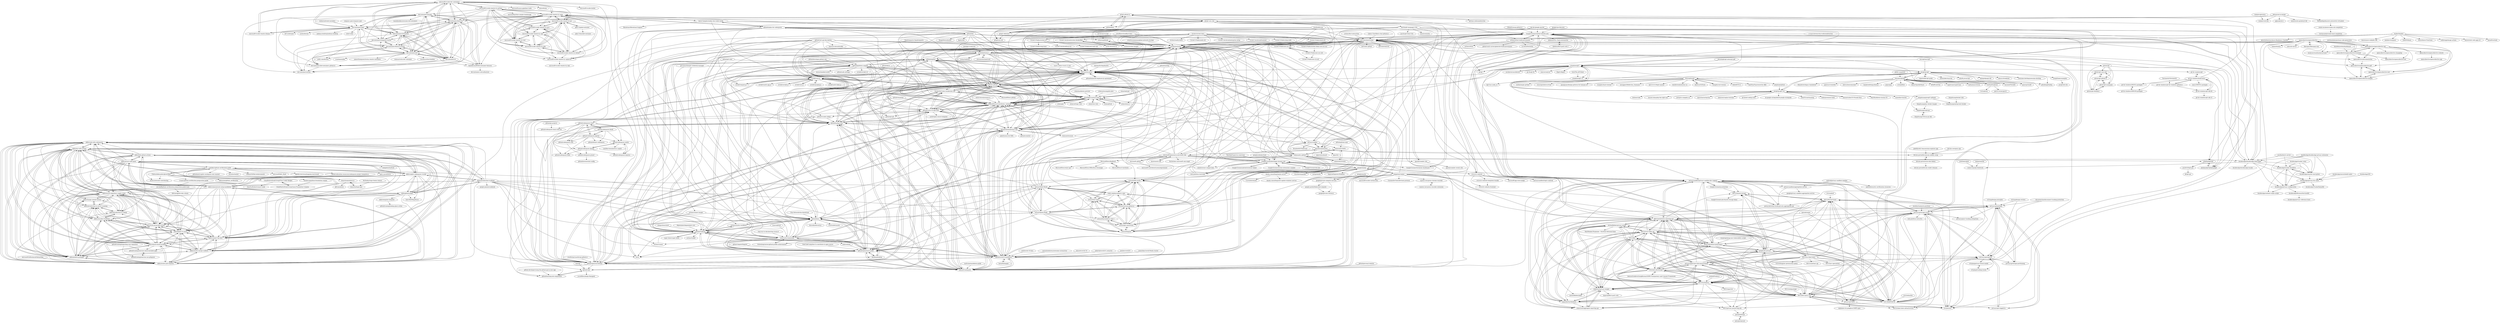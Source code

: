 digraph G {
"aip-dev/google.aip.dev" -> "GoogleChrome/related-website-sets" ["e"=1]
"aip-dev/google.aip.dev" -> "ietf-tools/datatracker" ["e"=1]
"aip-dev/google.aip.dev" -> "privacysandbox/privacy-sandbox-dev-support" ["e"=1]
"aip-dev/google.aip.dev" -> "gitgitgadget/git" ["e"=1]
"aip-dev/google.aip.dev" -> "mozilla/inclusion" ["e"=1]
"Chia-Network/chia-blockchain" -> "github/docs" ["e"=1]
"github/explore" -> "github/site-policy"
"github/explore" -> "github/opensource.guide"
"github/explore" -> "github/.github"
"github/explore" -> "EthicalSource/contributor_covenant"
"github/explore" -> "github/training-kit"
"github/explore" -> "github/backup-utils"
"github/explore" -> "github/docs"
"github/explore" -> "github/opensourcefriday"
"github/explore" -> "github/covid19-dashboard"
"github/explore" -> "github/roadmap"
"github/explore" -> "mozilla/inclusion"
"github/explore" -> "github/choosealicense.com"
"github/explore" -> "github/covid-19-repo-data"
"github/explore" -> "atom/flight-manual.atom.io"
"github/explore" -> "github/platform-samples"
"octokit/graphql.js" -> "octokit/core.js" ["e"=1]
"github-linguist/linguist" -> "github/opensource.guide" ["e"=1]
"github/personal-website" -> "github/training-kit" ["e"=1]
"microsoft/vscode-dev-containers" -> "devcontainers/images"
"microsoft/vscode-dev-containers" -> "devcontainers/features"
"microsoft/vscode-dev-containers" -> "devcontainers/spec"
"microsoft/vscode-dev-containers" -> "devcontainers/templates"
"microsoft/vscode-dev-containers" -> "microsoft/vscode-remote-release" ["e"=1]
"microsoft/vscode-dev-containers" -> "devcontainers/cli"
"microsoft/vscode-dev-containers" -> "microsoft/vscode-remote-try-python"
"microsoft/vscode-dev-containers" -> "microsoft/vscode-remote-try-node"
"microsoft/vscode-dev-containers" -> "microsoft/azure-pipelines-tasks" ["e"=1]
"microsoft/vscode-dev-containers" -> "Azure/bicep" ["e"=1]
"microsoft/vscode-dev-containers" -> "devcontainers/ci"
"microsoft/vscode-dev-containers" -> "actions/runner-images" ["e"=1]
"microsoft/vscode-dev-containers" -> "microsoft/vscode-docker" ["e"=1]
"microsoft/vscode-dev-containers" -> "microsoft/vscode-remote-try-go"
"microsoft/vscode-dev-containers" -> "actions/runner" ["e"=1]
"github/docs" -> "github/opensource.guide"
"github/docs" -> "cli/cli" ["e"=1]
"github/docs" -> "github/roadmap"
"github/docs" -> "community/community"
"github/docs" -> "desktop/desktop" ["e"=1]
"github/docs" -> "github/site-policy"
"github/docs" -> "github/explore"
"github/docs" -> "discordjs/discord.js" ["e"=1]
"github/docs" -> "EthicalSource/contributor_covenant"
"github/docs" -> "github/.github"
"github/docs" -> "octocat/Spoon-Knife"
"github/docs" -> "github/training-kit"
"github/docs" -> "actions/starter-workflows" ["e"=1]
"github/docs" -> "trustwallet/assets" ["e"=1]
"github/docs" -> "mozilla/inclusion"
"microsoft/vscode-remote-release" -> "microsoft/vscode-dev-containers" ["e"=1]
"microsoft/vscode-remote-release" -> "devcontainers/spec" ["e"=1]
"zaquestion/lab" -> "conda-forge/gh-feedstock" ["e"=1]
"romkatv/gitstatus" -> "romkatv/zsh-bin" ["e"=1]
"progit/progit2" -> "progit/progit"
"progit/progit2" -> "progit/progit2-zh"
"progit/progit2" -> "git/git-scm.com"
"progit/progit2" -> "asciidoctor/asciidoctor" ["e"=1]
"progit/progit2" -> "git/git" ["e"=1]
"progit/progit2" -> "git-for-windows/git" ["e"=1]
"progit/progit2" -> "progit/progit2-ru"
"progit/progit2" -> "github/opensource.guide"
"progit/progit2" -> "github/site-policy"
"progit/progit2" -> "EthicalSource/contributor_covenant"
"progit/progit2" -> "github/training-kit"
"progit/progit2" -> "git-lfs/git-lfs" ["e"=1]
"progit/progit2" -> "github/choosealicense.com"
"progit/progit2" -> "semver/semver" ["e"=1]
"progit/progit2" -> "libgit2/libgit2" ["e"=1]
"octocat/Spoon-Knife" -> "octocat/Hello-World"
"octocat/Spoon-Knife" -> "octocat/octocat.github.io"
"octocat/Spoon-Knife" -> "octocat/linguist"
"octocat/Spoon-Knife" -> "octocat/hello-worId"
"octocat/Spoon-Knife" -> "octocat/git-consortium"
"octocat/Spoon-Knife" -> "octocat/boysenberry-repo-1"
"octocat/Spoon-Knife" -> "octocat/test-repo1"
"octocat/Spoon-Knife" -> "violet-org/boysenberry-repo"
"octocat/Spoon-Knife" -> "github/docs"
"octocat/Spoon-Knife" -> "github/site-policy"
"octocat/Spoon-Knife" -> "github/opensource.guide"
"octocat/Spoon-Knife" -> "EthicalSource/contributor_covenant"
"octocat/Spoon-Knife" -> "mozilla/inclusion"
"octocat/Spoon-Knife" -> "github/.github"
"octocat/Spoon-Knife" -> "github/training-kit"
"GoogleChrome/web.dev" -> "GoogleChrome/developer.chrome.com" ["e"=1]
"octocat/Hello-World" -> "octocat/hello-worId"
"octocat/Hello-World" -> "octocat/octocat.github.io"
"octocat/Hello-World" -> "octocat/linguist"
"octocat/Hello-World" -> "octocat/git-consortium"
"octocat/Hello-World" -> "octocat/boysenberry-repo-1"
"octocat/Hello-World" -> "octocat/test-repo1"
"octocat/Hello-World" -> "octocat/Spoon-Knife"
"octocat/Hello-World" -> "violet-org/boysenberry-repo"
"octocat/Hello-World" -> "github/site-policy"
"octocat/Hello-World" -> "github/.github"
"octocat/Hello-World" -> "mozilla/inclusion"
"octocat/Hello-World" -> "EthicalSource/contributor_covenant"
"octocat/Hello-World" -> "github/docs"
"octocat/Hello-World" -> "github/backup-utils"
"octocat/Hello-World" -> "github/opensource.guide"
"EthicalSource/contributor_covenant" -> "github/site-policy"
"EthicalSource/contributor_covenant" -> "mozilla/inclusion"
"EthicalSource/contributor_covenant" -> "github/.github"
"EthicalSource/contributor_covenant" -> "github/backup-utils"
"EthicalSource/contributor_covenant" -> "github/opensourcefriday"
"EthicalSource/contributor_covenant" -> "github/covid19-dashboard"
"EthicalSource/contributor_covenant" -> "github/training-kit"
"EthicalSource/contributor_covenant" -> "atom/flight-manual.atom.io"
"EthicalSource/contributor_covenant" -> "github/explore"
"EthicalSource/contributor_covenant" -> "github/opensource.guide"
"EthicalSource/contributor_covenant" -> "github/choosealicense.com"
"EthicalSource/contributor_covenant" -> "ietf-tools/datatracker"
"EthicalSource/contributor_covenant" -> "github/covid-19-repo-data"
"EthicalSource/contributor_covenant" -> "octokit/core.js"
"EthicalSource/contributor_covenant" -> "github/platform-samples"
"octocat/git-consortium" -> "octocat/test-repo1"
"octocat/git-consortium" -> "octocat/boysenberry-repo-1"
"octocat/git-consortium" -> "octocat/linguist"
"octocat/git-consortium" -> "octocat/hello-worId"
"octocat/git-consortium" -> "octocat/octocat.github.io"
"gitgitgadget/git" -> "gitgitgadget/gitgitgadget"
"gitgitgadget/git" -> "prati0100/git-gui"
"MicrosoftDocs/Contribute" -> "MicrosoftDocs/feedback"
"git-ecosystem/git-credential-manager" -> "github/docs" ["e"=1]
"git-ecosystem/git-credential-manager" -> "github/site-policy" ["e"=1]
"git-ecosystem/git-credential-manager" -> "github/roadmap" ["e"=1]
"git-ecosystem/git-credential-manager" -> "github/opensource.guide" ["e"=1]
"github/training-kit" -> "github/choosealicense.com"
"github/training-kit" -> "github/site-policy"
"github/training-kit" -> "github/.github"
"github/training-kit" -> "EthicalSource/contributor_covenant"
"github/training-kit" -> "github/opensource.guide"
"github/training-kit" -> "github/backup-utils"
"github/training-kit" -> "github/covid-19-repo-data"
"github/training-kit" -> "github/explore"
"github/training-kit" -> "github/opensourcefriday"
"github/training-kit" -> "github/roadmap"
"github/training-kit" -> "mozilla/inclusion"
"github/training-kit" -> "github/covid19-dashboard"
"github/training-kit" -> "github/platform-samples"
"github/training-kit" -> "atom/flight-manual.atom.io"
"github/training-kit" -> "github/docs"
"github/developer.github.com" -> "github/platform-samples" ["e"=1]
"GoogleChrome/developer.chrome.com" -> "GoogleChrome/web.dev" ["e"=1]
"GoogleChrome/developer.chrome.com" -> "google/omaha"
"GoogleChrome/developer.chrome.com" -> "github/site-policy"
"GoogleChrome/developer.chrome.com" -> "mozilla/inclusion"
"GoogleChrome/developer.chrome.com" -> "EthicalSource/contributor_covenant"
"GoogleChrome/developer.chrome.com" -> "GoogleChrome/chromium-dashboard" ["e"=1]
"GoogleChrome/developer.chrome.com" -> "GoogleChrome/android-browser-helper" ["e"=1]
"GoogleChrome/developer.chrome.com" -> "github/.github"
"GoogleChrome/developer.chrome.com" -> "ietf-tools/datatracker"
"GoogleChrome/developer.chrome.com" -> "GoogleChrome/related-website-sets"
"GoogleChrome/developer.chrome.com" -> "WICG/attribution-reporting-api"
"GoogleChrome/developer.chrome.com" -> "microsoft/opensource.microsoft.com"
"GoogleChrome/developer.chrome.com" -> "web-platform-tests/wpt" ["e"=1]
"GoogleChrome/developer.chrome.com" -> "GoogleChrome/chrome-extensions-samples" ["e"=1]
"GoogleChrome/developer.chrome.com" -> "mdn/browser-compat-data" ["e"=1]
"atom/settings-view" -> "atom/flight-manual.atom.io" ["e"=1]
"Automattic/legalmattic" -> "github/site-policy" ["e"=1]
"octocat/octocat.github.io" -> "octocat/hello-worId"
"octocat/octocat.github.io" -> "octocat/linguist"
"octocat/octocat.github.io" -> "octocat/git-consortium"
"octocat/octocat.github.io" -> "octocat/test-repo1"
"octocat/octocat.github.io" -> "octocat/boysenberry-repo-1"
"octocat/octocat.github.io" -> "octocat/Hello-World"
"octocat/octocat.github.io" -> "violet-org/boysenberry-repo"
"octocat/octocat.github.io" -> "octocat/Spoon-Knife"
"actions/starter-workflows" -> "github/docs" ["e"=1]
"actions/starter-workflows" -> "github/roadmap" ["e"=1]
"actions/starter-workflows" -> "github/opensource.guide" ["e"=1]
"microsoft/vscode-remote-try-node" -> "microsoft/vscode-remote-try-java"
"microsoft/vscode-remote-try-node" -> "microsoft/vscode-remote-try-go"
"microsoft/vscode-remote-try-node" -> "microsoft/vscode-remote-try-python"
"microsoft/vscode-remote-try-node" -> "microsoft/vscode-remote-try-dotnet"
"microsoft/vscode-remote-try-node" -> "microsoft/vscode-remote-try-php"
"microsoft/vscode-remote-try-node" -> "microsoft/vscode-remote-try-rust"
"microsoft/vscode-remote-try-node" -> "microsoft/vscode-remote-try-cpp"
"microsoft/vscode-remote-try-node" -> "microsoft/vscode-remote-try-sqlserver"
"microsoft/vscode-remote-try-node" -> "Azure-Samples/nodejs-docs-hello-world"
"microsoft/vscode-remote-try-node" -> "microsoft/vscode-dev-containers"
"microsoft/vscode-remote-try-node" -> "github/haikus-for-codespaces"
"microsoft/vscode-remote-try-node" -> "devcontainers/feature-starter"
"microsoft/vscode-remote-try-node" -> "devcontainers/devcontainers.github.io"
"microsoft/vscode-remote-try-node" -> "devcontainers/template-starter"
"microsoft/vscode-remote-try-node" -> "devcontainers/features"
"actions/runner-images" -> "github/roadmap" ["e"=1]
"actions/runner-images" -> "github/docs" ["e"=1]
"imgbot/Imgbot" -> "calibreapp/image-actions" ["e"=1]
"imgbot/Imgbot" -> "Azure/static-web-apps-cli" ["e"=1]
"imgbot/Imgbot" -> "JasonEtco/todo" ["e"=1]
"imgbot/Imgbot" -> "ghostinthewires/Azure-Readiness-Checklist" ["e"=1]
"imgbot/Imgbot" -> "Azure/azure-webjobs-sdk" ["e"=1]
"imgbot/Imgbot" -> "pomber/stargazer" ["e"=1]
"imgbot/Imgbot" -> "GoogleChrome/developer.chrome.com"
"imgbot/Imgbot" -> "LBANN/lbann" ["e"=1]
"imgbot/Imgbot" -> "Azure/Azure-Functions" ["e"=1]
"imgbot/Imgbot" -> "ietf-tools/datatracker"
"github/choosealicense.com" -> "github/training-kit"
"github/choosealicense.com" -> "github/site-policy"
"github/choosealicense.com" -> "EthicalSource/contributor_covenant"
"github/choosealicense.com" -> "github/backup-utils"
"github/choosealicense.com" -> "github/opensourcefriday"
"github/choosealicense.com" -> "github/.github"
"github/choosealicense.com" -> "github/covid-19-repo-data"
"github/choosealicense.com" -> "github/opensource.guide"
"github/choosealicense.com" -> "mozilla/inclusion"
"github/choosealicense.com" -> "licensee/licensee" ["e"=1]
"github/choosealicense.com" -> "github/covid19-dashboard"
"github/choosealicense.com" -> "github/explore"
"github/choosealicense.com" -> "spdx/license-list-XML" ["e"=1]
"github/choosealicense.com" -> "github/scientist" ["e"=1]
"github/choosealicense.com" -> "github/roadmap"
"atom/markdown-preview" -> "atom/flight-manual.atom.io" ["e"=1]
"github/dmca" -> "github/choosealicense.com" ["e"=1]
"github/dmca" -> "github/site-policy" ["e"=1]
"github/dmca" -> "github/roadmap" ["e"=1]
"github/dmca" -> "github/opensource.guide" ["e"=1]
"actions/runner" -> "github/roadmap" ["e"=1]
"postmanlabs/postman-code-generators" -> "opencollective/opencollective-api" ["e"=1]
"integrations/slack" -> "github/roadmap" ["e"=1]
"mozilla/standards-positions" -> "privacycg/storage-access" ["e"=1]
"gitgitgadget/gitgitgadget" -> "gitgitgadget/git"
"git/git.github.io" -> "git/htmldocs"
"git/git.github.io" -> "git/git-scm.com"
"git/git.github.io" -> "git/git-reference"
"git/git.github.io" -> "git/gitscm-old"
"git/git.github.io" -> "git/sha1collisiondetection"
"git/git.github.io" -> "gitgitgadget/gitgitgadget"
"blynn/gitmagic" -> "progit/progit"
"blynn/gitmagic" -> "dmitryn/GitStats" ["e"=1]
"blynn/gitmagic" -> "wangdoc/ssh-tutorial" ["e"=1]
"blynn/gitmagic" -> "billie66/TLCL" ["e"=1]
"blynn/gitmagic" -> "darkTianTian/sword-for-offer" ["e"=1]
"blynn/gitmagic" -> "iswbm/magic-python" ["e"=1]
"blynn/gitmagic" -> "progit/progit2-zh"
"blynn/gitmagic" -> "swaroopch/byte-of-vim" ["e"=1]
"blynn/gitmagic" -> "guanguans/design-patterns-for-humans-cn" ["e"=1]
"blynn/gitmagic" -> "wangdoc/bash-tutorial" ["e"=1]
"blynn/gitmagic" -> "progit/progit2"
"blynn/gitmagic" -> "nosuggest/Reflection_Summary" ["e"=1]
"blynn/gitmagic" -> "xjh22222228/git-manual" ["e"=1]
"blynn/gitmagic" -> "doodlewind/jshistory-cn" ["e"=1]
"blynn/gitmagic" -> "gotgit/gotgithub" ["e"=1]
"travis-ci/docs-travis-ci-com" -> "github/site-policy" ["e"=1]
"travis-ci/docs-travis-ci-com" -> "EthicalSource/contributor_covenant" ["e"=1]
"isaacs/github" -> "community/community" ["e"=1]
"isaacs/github" -> "github/roadmap" ["e"=1]
"github/git-sizer" -> "github/platform-samples" ["e"=1]
"github/git-sizer" -> "github/backup-utils" ["e"=1]
"github/git-sizer" -> "github/roadmap" ["e"=1]
"opencollective/opencollective-pdf" -> "opencollective/opencollective-rest"
"opencollective/opencollective-pdf" -> "opencollective/opencollective-images"
"microsoft/.github" -> "microsoft/opensource.microsoft.com"
"microsoft/.github" -> "microsoft/ContributorLicenseAgreement"
"github/.github" -> "github/site-policy"
"github/.github" -> "github/backup-utils"
"github/.github" -> "mozilla/inclusion"
"github/.github" -> "github/covid-19-repo-data"
"github/.github" -> "EthicalSource/contributor_covenant"
"github/.github" -> "github/covid19-dashboard"
"github/.github" -> "github/opensourcefriday"
"github/.github" -> "atom/flight-manual.atom.io"
"github/.github" -> "github/training-kit"
"github/.github" -> "github/explore"
"github/.github" -> "Hacker0x01/docs.hackerone.com"
"github/.github" -> "octocat/hello-worId"
"github/.github" -> "github/opensource.guide"
"github/.github" -> "github/roadmap"
"github/.github" -> "github/choosealicense.com"
"duckduckgo/duckduckgo-privacy-extension" -> "duckduckgo/privacy-for-safari" ["e"=1]
"duckduckgo/duckduckgo-privacy-extension" -> "duckduckgo/privacy-configuration" ["e"=1]
"duckduckgo/duckduckgo-privacy-extension" -> "duckduckgo/smarter-encryption" ["e"=1]
"duckduckgo/duckduckgo-privacy-extension" -> "duckduckgo/duckduckgo-help-pages" ["e"=1]
"CircleCI-Public/circleci-demo-aws-ecs-ecr" -> "CircleCI-Public/aws-ecs-orb"
"jnavila/git-manpages-l10n" -> "jnavila/git-html-l10n"
"jnavila/git-manpages-l10n" -> "mozilla/inclusion"
"jnavila/git-manpages-l10n" -> "duckduckgo/duckduckgo-help-pages"
"jnavila/git-manpages-l10n" -> "w3c/process" ["e"=1]
"jnavila/git-manpages-l10n" -> "ietf-tools/datatracker"
"jnavila/git-manpages-l10n" -> "github/site-policy"
"jnavila/git-manpages-l10n" -> "GoogleChrome/related-website-sets"
"jnavila/git-manpages-l10n" -> "EthicalSource/contributor_covenant"
"jnavila/git-manpages-l10n" -> "github/.github"
"jnavila/git-manpages-l10n" -> "mquinson/po4a" ["e"=1]
"jnavila/git-manpages-l10n" -> "octocat/git-consortium"
"atom/tree-view" -> "atom/flight-manual.atom.io" ["e"=1]
"pluralsight/git-internals-pdf" -> "progit/progit2" ["e"=1]
"octokit/request.js" -> "octokit/core.js" ["e"=1]
"gitblit-org/gitblit" -> "sitaramc/gitolite" ["e"=1]
"microsoft/vscode-remote-try-python" -> "microsoft/vscode-remote-try-node"
"microsoft/vscode-remote-try-python" -> "microsoft/vscode-remote-try-java"
"microsoft/vscode-remote-try-python" -> "microsoft/vscode-remote-try-go"
"microsoft/vscode-remote-try-python" -> "microsoft/vscode-remote-try-rust"
"microsoft/vscode-remote-try-python" -> "microsoft/vscode-remote-try-dotnet"
"microsoft/vscode-remote-try-python" -> "microsoft/vscode-remote-try-php"
"microsoft/vscode-remote-try-python" -> "microsoft/vscode-remote-try-cpp"
"microsoft/vscode-remote-try-python" -> "microsoft/vscode-dev-containers"
"microsoft/vscode-remote-try-python" -> "microsoft/vscode-remote-try-sqlserver"
"microsoft/vscode-remote-try-python" -> "microsoft/python-sample-tweeterapp"
"microsoft/vscode-remote-try-python" -> "devcontainers/features"
"microsoft/vscode-remote-try-python" -> "devcontainers/templates"
"microsoft/vscode-remote-try-python" -> "devcontainers/images"
"OWASP/owasp.github.io" -> "GoogleChrome/related-website-sets" ["e"=1]
"w3ctag/design-reviews" -> "privacycg/meetings" ["e"=1]
"w3ctag/design-reviews" -> "privacycg/proposals" ["e"=1]
"octocat/boysenberry-repo-1" -> "octocat/test-repo1"
"octocat/boysenberry-repo-1" -> "octocat/git-consortium"
"octocat/boysenberry-repo-1" -> "octocat/linguist"
"octocat/boysenberry-repo-1" -> "octocat/hello-worId"
"octocat/boysenberry-repo-1" -> "octocat/octocat.github.io"
"microsoft/vscode-remote-try-go" -> "microsoft/vscode-remote-try-rust"
"microsoft/vscode-remote-try-go" -> "microsoft/vscode-remote-try-node"
"microsoft/vscode-remote-try-go" -> "microsoft/vscode-remote-try-java"
"microsoft/vscode-remote-try-go" -> "microsoft/vscode-remote-try-php"
"microsoft/vscode-remote-try-go" -> "microsoft/vscode-remote-try-dotnet"
"microsoft/vscode-remote-try-go" -> "microsoft/vscode-remote-try-cpp"
"microsoft/vscode-remote-try-go" -> "microsoft/vscode-remote-try-python"
"microsoft/vscode-remote-try-go" -> "microsoft/vscode-remote-try-sqlserver"
"microsoft/vscode-remote-try-go" -> "qdm12/godevcontainer"
"CircleCI-Public/aws-ecs-orb" -> "CircleCI-Public/aws-ecr-orb"
"CircleCI-Public/aws-ecs-orb" -> "CircleCI-Public/aws-cli-orb"
"CircleCI-Public/circleci-cli" -> "CircleCI-Archived/local-cli"
"CircleCI-Public/circleci-cli" -> "CircleCI-Public/orb-tools-orb"
"CircleCI-Public/circleci-cli" -> "circle-cli/circle-cli"
"CircleCI-Public/circleci-cli" -> "CircleCI-Public/cimg-base"
"CircleCI-Public/circleci-cli" -> "circleci/circleci-docs"
"CircleCI-Archived/circleci-dockerfiles" -> "circleci/circleci-images"
"TortoiseGit/TortoiseGit" -> "git-for-windows/git-for-windows.github.io" ["e"=1]
"Azure/azure-sdk" -> "microsoft/opensource.microsoft.com" ["e"=1]
"Hacker0x01/docs.hackerone.com" -> "github/rally"
"Hacker0x01/docs.hackerone.com" -> "atom/flight-manual.atom.io"
"Hacker0x01/docs.hackerone.com" -> "github/.github"
"Hacker0x01/docs.hackerone.com" -> "mozilla/inclusion"
"Hacker0x01/docs.hackerone.com" -> "github/backup-utils"
"Hacker0x01/docs.hackerone.com" -> "EthicalSource/contributor_covenant"
"Hacker0x01/docs.hackerone.com" -> "github/covid-19-repo-data"
"Hacker0x01/docs.hackerone.com" -> "github/site-policy"
"Hacker0x01/docs.hackerone.com" -> "MicrosoftDocs/.github"
"Hacker0x01/docs.hackerone.com" -> "github/opensourcefriday"
"microsoft/vscode-remote-try-rust" -> "microsoft/vscode-remote-try-sqlserver"
"microsoft/vscode-remote-try-rust" -> "microsoft/vscode-remote-try-go"
"microsoft/vscode-remote-try-rust" -> "microsoft/vscode-remote-try-php"
"microsoft/vscode-remote-try-rust" -> "microsoft/vscode-remote-try-cpp"
"microsoft/vscode-remote-try-rust" -> "microsoft/vscode-remote-try-dotnet"
"microsoft/vscode-remote-try-rust" -> "microsoft/vscode-remote-try-java"
"microsoft/vscode-remote-try-rust" -> "microsoft/vscode-remote-try-node"
"microsoft/vscode-remote-try-rust" -> "microsoft/vscode-remote-try-python"
"WICG/ua-client-hints" -> "WICG/client-hints-infrastructure"
"WICG/ua-client-hints" -> "WICG/trust-token-api"
"WICG/ua-client-hints" -> "WICG/nav-speculation" ["e"=1]
"WICG/ua-client-hints" -> "mikewest/privacy-budget"
"WICG/ua-client-hints" -> "spanicker/ip-blindness"
"WICG/ua-client-hints" -> "WICG/turtledove"
"WICG/ua-client-hints" -> "WICG/first-party-sets"
"WICG/ua-client-hints" -> "WICG/shared-storage"
"WICG/ua-client-hints" -> "w3c/webappsec-permissions-policy" ["e"=1]
"WICG/ua-client-hints" -> "privacycg/private-click-measurement"
"WICG/ua-client-hints" -> "WICG/attribution-reporting-api"
"WICG/ua-client-hints" -> "WICG/sanitizer-api" ["e"=1]
"WICG/ua-client-hints" -> "w3c-fedid/FedCM"
"WICG/ua-client-hints" -> "privacycg/meetings"
"WICG/ua-client-hints" -> "WICG/fenced-frame"
"atom/autocomplete-plus" -> "atom/flight-manual.atom.io" ["e"=1]
"MicrosoftDocs/feedback" -> "MicrosoftDocs/Contribute"
"MicrosoftDocs/feedback" -> "MicrosoftDocs/winrt-api" ["e"=1]
"MicrosoftDocs/feedback" -> "MicrosoftDocs/OfficeDocs-Exchange" ["e"=1]
"mozilla/blurts-server" -> "duckduckgo/tracker-blocklists" ["e"=1]
"mozilla/blurts-server" -> "duckduckgo/duckduckgo-help-pages" ["e"=1]
"mozilla/blurts-server" -> "duckduckgo/smarter-encryption" ["e"=1]
"github-developer/using-the-github-api-in-your-app" -> "github/learning-lab-components"
"privacycg/private-click-measurement" -> "WICG/attribution-reporting-api"
"privacycg/private-click-measurement" -> "csharrison/aggregate-reporting-api"
"privacycg/private-click-measurement" -> "privacycg/proposals"
"privacycg/private-click-measurement" -> "privacycg/storage-access"
"privacycg/private-click-measurement" -> "privacycg/meetings"
"privacycg/private-click-measurement" -> "WICG/turtledove"
"privacycg/private-click-measurement" -> "w3c/web-advertising"
"privacycg/private-click-measurement" -> "mikewest/privacy-budget"
"privacycg/private-click-measurement" -> "WICG/first-party-sets"
"privacycg/private-click-measurement" -> "spanicker/ip-blindness"
"privacycg/private-click-measurement" -> "patcg/meetings"
"privacycg/private-click-measurement" -> "WICG/fenced-frame"
"git-for-windows/git-for-windows.github.io" -> "git-for-windows/build-extra"
"git-for-windows/git-for-windows.github.io" -> "git-for-windows/git-sdk-64"
"microsoft/vscode-remote-try-java" -> "microsoft/vscode-remote-try-node"
"microsoft/vscode-remote-try-java" -> "microsoft/vscode-remote-try-go"
"microsoft/vscode-remote-try-java" -> "microsoft/vscode-remote-try-dotnet"
"microsoft/vscode-remote-try-java" -> "microsoft/vscode-remote-try-php"
"microsoft/vscode-remote-try-java" -> "microsoft/vscode-remote-try-python"
"microsoft/vscode-remote-try-java" -> "microsoft/vscode-remote-try-cpp"
"microsoft/vscode-remote-try-java" -> "microsoft/vscode-remote-try-rust"
"microsoft/vscode-remote-try-java" -> "microsoft/vscode-remote-try-sqlserver"
"microsoft/vscode-remote-try-php" -> "microsoft/vscode-remote-try-sqlserver"
"microsoft/vscode-remote-try-php" -> "microsoft/vscode-remote-try-rust"
"microsoft/vscode-remote-try-php" -> "microsoft/vscode-remote-try-go"
"microsoft/vscode-remote-try-php" -> "microsoft/vscode-remote-try-node"
"microsoft/vscode-remote-try-php" -> "microsoft/vscode-remote-try-java"
"microsoft/vscode-remote-try-php" -> "microsoft/vscode-remote-try-dotnet"
"microsoft/vscode-remote-try-php" -> "microsoft/vscode-remote-try-cpp"
"InteractiveAdvertisingBureau/GDPR-Transparency-and-Consent-Framework" -> "w3c/web-advertising" ["e"=1]
"InteractiveAdvertisingBureau/GDPR-Transparency-and-Consent-Framework" -> "WICG/turtledove" ["e"=1]
"apache/comdev-site" -> "apache/comdev-events-site" ["e"=1]
"apache/comdev-site" -> "ietf-tools/datatracker"
"omaha-consulting/omaha-server" -> "Crystalnix/omaha"
"omaha-consulting/omaha-server" -> "omaha-consulting/auto-update-windows-service"
"WICG/attribution-reporting-api" -> "WICG/turtledove"
"WICG/attribution-reporting-api" -> "privacycg/private-click-measurement"
"WICG/attribution-reporting-api" -> "csharrison/aggregate-reporting-api"
"WICG/attribution-reporting-api" -> "w3c/web-advertising"
"WICG/attribution-reporting-api" -> "google/ads-privacy"
"WICG/attribution-reporting-api" -> "WICG/first-party-sets"
"WICG/attribution-reporting-api" -> "WICG/fenced-frame"
"WICG/attribution-reporting-api" -> "privacysandbox/privacy-sandbox-dev-support"
"WICG/attribution-reporting-api" -> "WICG/trust-token-api"
"WICG/attribution-reporting-api" -> "mikewest/privacy-budget"
"WICG/attribution-reporting-api" -> "spanicker/ip-blindness"
"WICG/attribution-reporting-api" -> "patcg-individual-drafts/topics"
"WICG/attribution-reporting-api" -> "w3c-fedid/FedCM"
"WICG/attribution-reporting-api" -> "michaelkleber/privacy-model"
"WICG/attribution-reporting-api" -> "WICG/shared-storage"
"CircleCI-Public/slack-orb" -> "CircleCI-Public/aws-ecr-orb"
"w3ctag/design-principles" -> "privacycg/meetings" ["e"=1]
"opencollective/opencollective-images" -> "opencollective/opencollective-rest"
"opencollective/opencollective-images" -> "opencollective/opencollective-pdf"
"opencollective/documentation" -> "opencollective/opencollective-pdf"
"opencollective/documentation" -> "opencollective/opencollective-api"
"duckduckgo/zeroclickinfo-spice" -> "duckduckgo/privacy-for-safari" ["e"=1]
"w3c/web-advertising" -> "WICG/turtledove"
"w3c/web-advertising" -> "WICG/attribution-reporting-api"
"w3c/web-advertising" -> "google/ads-privacy"
"w3c/web-advertising" -> "privacycg/private-click-measurement"
"w3c/web-advertising" -> "WICG/floc"
"w3c/web-advertising" -> "patcg-individual-drafts/topics"
"w3c/web-advertising" -> "csharrison/aggregate-reporting-api"
"w3c/web-advertising" -> "WICG/privacy-preserving-ads"
"w3c/web-advertising" -> "privacysandbox/privacy-sandbox-dev-support"
"w3c/web-advertising" -> "mikewest/privacy-budget"
"w3c/web-advertising" -> "WICG/first-party-sets"
"w3c/web-advertising" -> "privacycg/proposals"
"w3c/web-advertising" -> "w3c-fedid/FedCM"
"w3c/web-advertising" -> "InteractiveAdvertisingBureau/GDPR-Transparency-and-Consent-Framework" ["e"=1]
"w3c/web-advertising" -> "WICG/trust-token-api"
"WICG/first-party-sets" -> "mikewest/privacy-budget"
"WICG/first-party-sets" -> "WICG/attribution-reporting-api"
"WICG/first-party-sets" -> "privacysandbox/privacy-sandbox-dev-support"
"WICG/first-party-sets" -> "privacycg/storage-access"
"WICG/first-party-sets" -> "WICG/turtledove"
"WICG/first-party-sets" -> "GoogleChrome/related-website-sets"
"WICG/first-party-sets" -> "w3c-fedid/FedCM"
"WICG/first-party-sets" -> "WICG/fenced-frame"
"WICG/first-party-sets" -> "csharrison/aggregate-reporting-api"
"WICG/first-party-sets" -> "w3c/process" ["e"=1]
"WICG/first-party-sets" -> "WICG/trust-token-api"
"WICG/first-party-sets" -> "michaelkleber/privacy-model"
"WICG/first-party-sets" -> "privacycg/CHIPS"
"WICG/first-party-sets" -> "spanicker/ip-blindness"
"WICG/first-party-sets" -> "google/ads-privacy"
"opencollective/opencollective-rest" -> "opencollective/opencollective-pdf"
"opencollective/opencollective-rest" -> "opencollective/opencollective-images"
"github/learning-lab-components" -> "github/rally"
"CircleCI-Public/aws-ecr-orb" -> "CircleCI-Public/aws-ecs-orb"
"CircleCI-Public/aws-ecr-orb" -> "CircleCI-Public/aws-cli-orb"
"microsoft/vscode-remote-try-dotnet" -> "microsoft/vscode-remote-try-sqlserver"
"microsoft/vscode-remote-try-dotnet" -> "microsoft/vscode-remote-try-rust"
"microsoft/vscode-remote-try-dotnet" -> "microsoft/vscode-remote-try-go"
"microsoft/vscode-remote-try-dotnet" -> "microsoft/vscode-remote-try-java"
"microsoft/vscode-remote-try-dotnet" -> "microsoft/vscode-remote-try-cpp"
"microsoft/vscode-remote-try-dotnet" -> "microsoft/vscode-remote-try-node"
"microsoft/vscode-remote-try-dotnet" -> "microsoft/vscode-remote-try-php"
"duckduckgo/duckduckgo-help-pages" -> "duckduckgo/privacy-configuration"
"duckduckgo/duckduckgo-help-pages" -> "GoogleChrome/related-website-sets"
"duckduckgo/duckduckgo-help-pages" -> "duckduckgo/tracker-blocklists"
"duckduckgo/duckduckgo-help-pages" -> "duckduckgo/smarter-encryption"
"duckduckgo/duckduckgo-help-pages" -> "duckduckgo/duckduckgo-locales" ["e"=1]
"duckduckgo/duckduckgo-help-pages" -> "ietf-tools/datatracker"
"duckduckgo/duckduckgo-help-pages" -> "conda-forge/gh-feedstock"
"duckduckgo/duckduckgo-help-pages" -> "duckduckgo/privacy-for-safari"
"microsoft/vscode-remote-try-cpp" -> "microsoft/vscode-remote-try-sqlserver"
"microsoft/vscode-remote-try-cpp" -> "microsoft/vscode-remote-try-rust"
"microsoft/vscode-remote-try-cpp" -> "microsoft/vscode-remote-try-dotnet"
"microsoft/vscode-remote-try-cpp" -> "microsoft/vscode-remote-try-go"
"microsoft/vscode-remote-try-cpp" -> "microsoft/vscode-remote-try-java"
"microsoft/vscode-remote-try-cpp" -> "microsoft/vscode-remote-try-php"
"githubtraining/migrating-your-repository" -> "githubtraining/exercise-use-gitignore"
"githubtraining/migrating-your-repository" -> "githubtraining/exercise-check-installed-apps"
"gitster/git-scm.com" -> "gitster/git.github.io"
"owid/covid-19-data" -> "github/covid19-dashboard" ["e"=1]
"progit/progit2-zh" -> "progit/progit2"
"progit/progit2-zh" -> "progit/progit"
"progit/progit2-zh" -> "jeasonstudio/CN-VScode-Docs" ["e"=1]
"progit/progit2-zh" -> "bingohuang/progit2-gitbook"
"progit/progit2-zh" -> "riku/Markdown-Syntax-CN" ["e"=1]
"progit/progit2-zh" -> "yianwillis/vimcdoc" ["e"=1]
"progit/progit2-zh" -> "douban/code" ["e"=1]
"progit/progit2-zh" -> "laravel-china/php-the-right-way" ["e"=1]
"progit/progit2-zh" -> "postgres-cn/pgdoc-cn" ["e"=1]
"progit/progit2-zh" -> "agunchan/autoproxy" ["e"=1]
"progit/progit2-zh" -> "openresty/nginx-tutorials" ["e"=1]
"progit/progit2-zh" -> "gf-rd/es6-coding-style" ["e"=1]
"progit/progit2-zh" -> "zh-google-styleguide/zh-google-styleguide" ["e"=1]
"progit/progit2-zh" -> "nemoTyrant/manong" ["e"=1]
"progit/progit2-zh" -> "liubin/promises-book" ["e"=1]
"git-for-windows/git" -> "git-for-windows/build-extra" ["e"=1]
"mdn/content" -> "github/opensource.guide" ["e"=1]
"cli/cli" -> "github/docs" ["e"=1]
"google/ads-privacy" -> "WICG/turtledove"
"google/ads-privacy" -> "WICG/attribution-reporting-api"
"google/ads-privacy" -> "w3c/web-advertising"
"google/ads-privacy" -> "patcg-individual-drafts/topics"
"google/ads-privacy" -> "WICG/privacy-preserving-ads"
"google/ads-privacy" -> "WICG/first-party-sets"
"google/ads-privacy" -> "WICG/floc"
"google/ads-privacy" -> "privacysandbox/privacy-sandbox-dev-support"
"google/ads-privacy" -> "WICG/shared-storage"
"google/ads-privacy" -> "michaelkleber/privacy-model"
"google/ads-privacy" -> "WICG/fenced-frame"
"google/ads-privacy" -> "privacycg/CHIPS"
"google/ads-privacy" -> "w3c-fedid/FedCM"
"google/ads-privacy" -> "privacycg/proposals"
"google/ads-privacy" -> "WICG/trust-token-api"
"github/roadmap" -> "github/site-policy"
"github/roadmap" -> "github/opensource.guide"
"github/roadmap" -> "github/docs"
"github/roadmap" -> "github/.github"
"github/roadmap" -> "community/community"
"github/roadmap" -> "github/training-kit"
"github/roadmap" -> "cli/cli" ["e"=1]
"github/roadmap" -> "mozilla/inclusion"
"github/roadmap" -> "github/backup-utils"
"github/roadmap" -> "github/explore"
"github/roadmap" -> "github/covid19-dashboard"
"github/roadmap" -> "EthicalSource/contributor_covenant"
"github/roadmap" -> "super-linter/super-linter" ["e"=1]
"github/roadmap" -> "actions/toolkit" ["e"=1]
"github/roadmap" -> "actions/starter-workflows" ["e"=1]
"google/nearby" -> "google/private-compute-services" ["e"=1]
"super-linter/super-linter" -> "github/roadmap" ["e"=1]
"octokit/core.js" -> "octokit/request.js" ["e"=1]
"octokit/core.js" -> "github/backup-utils"
"octokit/core.js" -> "mozilla/inclusion"
"octokit/core.js" -> "github/site-policy"
"octokit/core.js" -> "EthicalSource/contributor_covenant"
"octokit/core.js" -> "github/.github"
"octokit/core.js" -> "atom/flight-manual.atom.io"
"octokit/core.js" -> "octokit/auth-token.js" ["e"=1]
"octokit/core.js" -> "octokit/oauth-app.js" ["e"=1]
"octokit/core.js" -> "octokit/octokit.js" ["e"=1]
"octokit/core.js" -> "octokit/graphql.js" ["e"=1]
"octokit/core.js" -> "octokit/rest.js" ["e"=1]
"octokit/core.js" -> "github/opensourcefriday"
"octokit/core.js" -> "github/covid19-dashboard"
"octokit/core.js" -> "github/covid-19-repo-data"
"atom/flight-manual.atom.io" -> "atom/settings-view" ["e"=1]
"atom/flight-manual.atom.io" -> "atom/atom.io" ["e"=1]
"atom/flight-manual.atom.io" -> "github/.github"
"atom/flight-manual.atom.io" -> "github/backup-utils"
"atom/flight-manual.atom.io" -> "mozilla/inclusion"
"atom/flight-manual.atom.io" -> "github/site-policy"
"atom/flight-manual.atom.io" -> "atom/github" ["e"=1]
"atom/flight-manual.atom.io" -> "github/covid-19-repo-data"
"atom/flight-manual.atom.io" -> "Hacker0x01/docs.hackerone.com"
"atom/flight-manual.atom.io" -> "EthicalSource/contributor_covenant"
"atom/flight-manual.atom.io" -> "github/opensourcefriday"
"atom/flight-manual.atom.io" -> "atom/tree-view" ["e"=1]
"atom/flight-manual.atom.io" -> "github/rally"
"atom/flight-manual.atom.io" -> "atom/apm" ["e"=1]
"atom/flight-manual.atom.io" -> "octokit/core.js"
"npm/documentation" -> "ietf-tools/datatracker"
"npm/documentation" -> "privacy/cookies"
"npm/documentation" -> "mozilla/inclusion"
"npm/documentation" -> "octocat/octocat.github.io"
"npm/documentation" -> "npm/statusboard" ["e"=1]
"npm/documentation" -> "github/.github"
"npm/documentation" -> "microsoft/opensource.microsoft.com"
"npm/documentation" -> "bitcoin-portal/bitcoincom-solidity-swap"
"npm/documentation" -> "npm/rfcs" ["e"=1]
"npm/documentation" -> "w3c/process" ["e"=1]
"cloudflare/cloudflare-docs" -> "ietf-tools/datatracker" ["e"=1]
"cloudflare/cloudflare-docs" -> "github/docs" ["e"=1]
"cloudflare/cloudflare-docs" -> "github/site-policy" ["e"=1]
"cloudflare/cloudflare-docs" -> "mozilla/inclusion" ["e"=1]
"qdm12/godevcontainer" -> "qdm12/basedevcontainer"
"qdm12/godevcontainer" -> "microsoft/vscode-remote-try-go"
"actions/first-interaction" -> "ietf-tools/datatracker" ["e"=1]
"github/renaming" -> "github/roadmap" ["e"=1]
"github/renaming" -> "EthicalSource/contributor_covenant" ["e"=1]
"McShelby/hugo-theme-relearn" -> "bonartm/hugo-quiz" ["e"=1]
"webinstall/webi-installers" -> "devcontainers/spec" ["e"=1]
"profclems/glab" -> "conda-forge/gh-feedstock" ["e"=1]
"sitaramc/gitolite" -> "res0nat0r/gitosis"
"sitaramc/gitolite" -> "gitlabhq/gitlabhq" ["e"=1]
"sitaramc/gitolite" -> "imakewebthings/deck.js" ["e"=1]
"sitaramc/gitolite" -> "unconed/TermKit" ["e"=1]
"sitaramc/gitolite" -> "gogs/gogs" ["e"=1]
"sitaramc/gitolite" -> "nvie/gitflow" ["e"=1]
"sitaramc/gitolite" -> "hbons/SparkleShare" ["e"=1]
"sitaramc/gitolite" -> "progit/progit"
"sitaramc/gitolite" -> "liftoff/GateOne" ["e"=1]
"sitaramc/gitolite" -> "capistrano/capistrano" ["e"=1]
"sitaramc/gitolite" -> "ajaxorg/cloud9" ["e"=1]
"sitaramc/gitolite" -> "nathanmarz/storm" ["e"=1]
"sitaramc/gitolite" -> "Homebrew/legacy-homebrew" ["e"=1]
"sitaramc/gitolite" -> "apenwarr/sshuttle" ["e"=1]
"sitaramc/gitolite" -> "altercation/solarized" ["e"=1]
"soroushchehresa/awesome-coronavirus" -> "github/covid19-dashboard" ["e"=1]
"github/backup-utils" -> "github/.github"
"github/backup-utils" -> "github/site-policy"
"github/backup-utils" -> "EthicalSource/contributor_covenant"
"github/backup-utils" -> "github/opensourcefriday"
"github/backup-utils" -> "mozilla/inclusion"
"github/backup-utils" -> "github/covid-19-repo-data"
"github/backup-utils" -> "github/covid19-dashboard"
"github/backup-utils" -> "atom/flight-manual.atom.io"
"github/backup-utils" -> "github/platform-samples"
"github/backup-utils" -> "github/training-kit"
"github/backup-utils" -> "octokit/core.js"
"github/backup-utils" -> "github/choosealicense.com"
"github/backup-utils" -> "github/rally"
"github/backup-utils" -> "github/learning-lab-components"
"github/backup-utils" -> "Hacker0x01/docs.hackerone.com"
"octocat/hello-worId" -> "octocat/test-repo1"
"octocat/hello-worId" -> "octocat/boysenberry-repo-1"
"octocat/hello-worId" -> "octocat/git-consortium"
"octocat/hello-worId" -> "octocat/linguist"
"octocat/hello-worId" -> "octocat/octocat.github.io"
"octocat/hello-worId" -> "octocat/Hello-World"
"octocat/hello-worId" -> "violet-org/boysenberry-repo"
"gotgit/gotgithub" -> "progit/progit2-zh" ["e"=1]
"WICG/floc" -> "WICG/turtledove"
"WICG/floc" -> "mikewest/privacy-budget"
"WICG/floc" -> "WICG/attribution-reporting-api"
"WICG/floc" -> "w3c/web-advertising"
"WICG/floc" -> "google/ads-privacy"
"WICG/floc" -> "patcg-individual-drafts/topics"
"WICG/floc" -> "csharrison/aggregate-reporting-api"
"WICG/floc" -> "WICG/first-party-sets"
"WICG/floc" -> "WICG/trust-token-api"
"WICG/floc" -> "michaelkleber/privacy-model"
"WICG/floc" -> "spanicker/ip-blindness"
"WICG/floc" -> "privacycg/private-click-measurement"
"WICG/floc" -> "w3c-fedid/FedCM"
"WICG/floc" -> "privacysandbox/privacy-sandbox-dev-support"
"WICG/floc" -> "privacycg/meetings"
"compose-spec/compose-spec" -> "devcontainers/spec" ["e"=1]
"github/rest-api-description" -> "github/.github"
"github/rest-api-description" -> "github/backup-utils"
"github/rest-api-description" -> "imersao-alura/aluraflix" ["e"=1]
"github/rest-api-description" -> "octokit/core.js"
"github/rest-api-description" -> "github/covid-19-repo-data"
"github/rest-api-description" -> "github/site-policy"
"github/rest-api-description" -> "github/opensourcefriday"
"github/rest-api-description" -> "EthicalSource/contributor_covenant"
"github/rest-api-description" -> "octokit/request.js" ["e"=1]
"github/rest-api-description" -> "mozilla/inclusion"
"github/rest-api-description" -> "github/vscode-codeql" ["e"=1]
"github/rest-api-description" -> "github/roadmap"
"github/rest-api-description" -> "atom/flight-manual.atom.io"
"github/rest-api-description" -> "github/platform-samples"
"github/rest-api-description" -> "github/covid19-dashboard"
"github/covid-19-repo-data" -> "github/.github"
"github/covid-19-repo-data" -> "github/backup-utils"
"github/covid-19-repo-data" -> "github/covid19-dashboard"
"github/covid-19-repo-data" -> "github/site-policy"
"github/covid-19-repo-data" -> "atom/flight-manual.atom.io"
"github/covid-19-repo-data" -> "github/opensourcefriday"
"github/covid-19-repo-data" -> "mozilla/inclusion"
"github/covid-19-repo-data" -> "github/training-kit"
"github/covid-19-repo-data" -> "github/learning-lab-components"
"github/covid-19-repo-data" -> "EthicalSource/contributor_covenant"
"github/covid-19-repo-data" -> "github/choosealicense.com"
"github/covid-19-repo-data" -> "github/vscode-codeql" ["e"=1]
"github/covid-19-repo-data" -> "auth0/open-source-template" ["e"=1]
"github/covid-19-repo-data" -> "Hacker0x01/docs.hackerone.com"
"github/covid-19-repo-data" -> "github/gh-gei" ["e"=1]
"GoogleChrome/android-browser-helper" -> "GoogleChrome/developer.chrome.com" ["e"=1]
"github/vscode-codeql" -> "github/covid-19-repo-data" ["e"=1]
"github/vscode-codeql" -> "github/backup-utils" ["e"=1]
"twirl/The-API-Book" -> "progit/progit2-ru" ["e"=1]
"datasets/covid-19" -> "github/covid19-dashboard" ["e"=1]
"privacycg/proposals" -> "privacycg/meetings"
"privacycg/proposals" -> "privacycg/is-logged-in"
"privacycg/proposals" -> "w3cping/tracking-issues"
"privacycg/proposals" -> "privacycg/private-click-measurement"
"privacycg/proposals" -> "privacycg/storage-partitioning"
"privacycg/proposals" -> "privacycg/storage-access"
"privacycg/proposals" -> "w3cping/privacy-threat-model"
"prati0100/git-gui" -> "j6t/git-gui"
"fastai/fastpages" -> "github/covid19-dashboard" ["e"=1]
"neherlab/covid19_scenarios" -> "github/covid19-dashboard" ["e"=1]
"github/covid19-dashboard" -> "github/.github"
"github/covid19-dashboard" -> "github/covid-19-repo-data"
"github/covid19-dashboard" -> "github/site-policy"
"github/covid19-dashboard" -> "github/backup-utils"
"github/covid19-dashboard" -> "github/opensourcefriday"
"github/covid19-dashboard" -> "EthicalSource/contributor_covenant"
"github/covid19-dashboard" -> "mozilla/inclusion"
"github/covid19-dashboard" -> "fastai/fastpages" ["e"=1]
"github/covid19-dashboard" -> "github/training-kit"
"github/covid19-dashboard" -> "atom/flight-manual.atom.io"
"github/covid19-dashboard" -> "github/explore"
"github/covid19-dashboard" -> "github/roadmap"
"github/covid19-dashboard" -> "github/choosealicense.com"
"github/covid19-dashboard" -> "octokit/core.js"
"github/covid19-dashboard" -> "github/opensource.guide"
"duckduckgo/tracker-radar" -> "duckduckgo/tracker-blocklists" ["e"=1]
"duckduckgo/tracker-radar" -> "duckduckgo/smarter-encryption" ["e"=1]
"duckduckgo/tracker-radar" -> "duckduckgo/privacy-configuration" ["e"=1]
"licensee/licensee" -> "github/choosealicense.com" ["e"=1]
"licensee/licensee" -> "ietf-tools/datatracker" ["e"=1]
"licensee/licensee" -> "privacy/cookies" ["e"=1]
"progit/progit" -> "progit/progit2"
"progit/progit" -> "blynn/gitmagic"
"progit/progit" -> "progit/progit2-zh"
"progit/progit" -> "sitaramc/gitolite"
"progit/progit" -> "django/django-old" ["e"=1]
"progit/progit" -> "progit/book-examples"
"progit/progit" -> "edavis10/redmine" ["e"=1]
"progit/progit" -> "ajaxorg/cloud9" ["e"=1]
"progit/progit" -> "progit/progit2-ru"
"progit/progit" -> "awesome-devblog/awesome-devblog" ["e"=1]
"progit/progit" -> "rogerdudler/git-guide" ["e"=1]
"progit/progit" -> "unconed/TermKit" ["e"=1]
"progit/progit" -> "b4winckler/macvim" ["e"=1]
"progit/progit" -> "nhn/fe.javascript" ["e"=1]
"progit/progit" -> "gitlabhq/gitlabhq" ["e"=1]
"microsoft/opensource.microsoft.com" -> "microsoft/.github"
"microsoft/opensource.microsoft.com" -> "mozilla/inclusion"
"microsoft/opensource.microsoft.com" -> "ietf-tools/datatracker"
"microsoft/opensource.microsoft.com" -> "github/.github"
"microsoft/opensource.microsoft.com" -> "Azure/azure-sdk" ["e"=1]
"microsoft/opensource.microsoft.com" -> "github/site-policy"
"microsoft/opensource.microsoft.com" -> "GoogleChrome/developer.chrome.com"
"microsoft/opensource.microsoft.com" -> "npm/documentation"
"microsoft/opensource.microsoft.com" -> "EthicalSource/contributor_covenant"
"microsoft/opensource.microsoft.com" -> "NuGet/docs.microsoft.com-nuget"
"microsoft/opensource.microsoft.com" -> "gitgitgadget/git"
"microsoft/opensource.microsoft.com" -> "violet-org/boysenberry-repo"
"microsoft/opensource.microsoft.com" -> "apache/comdev-site"
"microsoft/opensource.microsoft.com" -> "MicrosoftDocs/feedback"
"microsoft/opensource.microsoft.com" -> "octocat/hello-worId"
"spanicker/ip-blindness" -> "mikewest/privacy-budget"
"spanicker/ip-blindness" -> "csharrison/aggregate-reporting-api"
"spanicker/ip-blindness" -> "WICG/trust-token-api"
"spanicker/ip-blindness" -> "WICG/privacy-preserving-ads"
"spanicker/ip-blindness" -> "privacysandbox/privacy-sandbox-dev-support"
"spanicker/ip-blindness" -> "WICG/attribution-reporting-api"
"spanicker/ip-blindness" -> "privacycg/meetings"
"github/rally" -> "github/learning-lab-components"
"github/rally" -> "Hacker0x01/docs.hackerone.com"
"github/rally" -> "ja-netfilter/plugin-fineagent" ["e"=1]
"WICG/turtledove" -> "WICG/attribution-reporting-api"
"WICG/turtledove" -> "WICG/floc"
"WICG/turtledove" -> "w3c/web-advertising"
"WICG/turtledove" -> "google/ads-privacy"
"WICG/turtledove" -> "WICG/first-party-sets"
"WICG/turtledove" -> "patcg-individual-drafts/topics"
"WICG/turtledove" -> "WICG/privacy-preserving-ads"
"WICG/turtledove" -> "csharrison/aggregate-reporting-api"
"WICG/turtledove" -> "WICG/fenced-frame"
"WICG/turtledove" -> "privacycg/private-click-measurement"
"WICG/turtledove" -> "spanicker/ip-blindness"
"WICG/turtledove" -> "michaelkleber/privacy-model"
"WICG/turtledove" -> "WICG/sparrow"
"WICG/turtledove" -> "mikewest/privacy-budget"
"WICG/turtledove" -> "privacysandbox/privacy-sandbox-dev-support"
"pomber/covid19" -> "github/covid19-dashboard" ["e"=1]
"someshkar/covid19india-cluster" -> "github/covid19-dashboard" ["e"=1]
"privacycg/storage-access" -> "privacycg/storage-partitioning"
"privacycg/storage-access" -> "privacycg/meetings"
"privacycg/storage-access" -> "privacycg/private-click-measurement"
"privacycg/storage-access" -> "WICG/first-party-sets"
"privacycg/storage-access" -> "privacycg/proposals"
"privacycg/storage-access" -> "privacycg/CHIPS"
"privacycg/storage-access" -> "WICG/client-hints-infrastructure"
"privacycg/storage-access" -> "w3c-fedid/FedCM"
"privacycg/storage-access" -> "w3c/process" ["e"=1]
"privacycg/storage-access" -> "GoogleChrome/related-website-sets"
"privacycg/storage-access" -> "privacycg/nav-tracking-mitigations"
"privacycg/storage-access" -> "privacysandbox/privacy-sandbox-dev-support"
"privacycg/storage-access" -> "WICG/attribution-reporting-api"
"privacycg/storage-access" -> "web-platform-tests/rfcs" ["e"=1]
"privacycg/storage-access" -> "WICG/turtledove"
"privacycg/storage-partitioning" -> "privacycg/meetings"
"michaelkleber/privacy-model" -> "mikewest/privacy-budget"
"michaelkleber/privacy-model" -> "michaelkleber/pigin"
"michaelkleber/privacy-model" -> "csharrison/aggregate-reporting-api"
"michaelkleber/privacy-model" -> "WICG/attribution-reporting-api"
"michaelkleber/privacy-model" -> "WICG/first-party-sets"
"michaelkleber/privacy-model" -> "MattMenke2/Explainer---Partition-Network-State"
"michaelkleber/privacy-model" -> "WICG/trust-token-api"
"michaelkleber/privacy-model" -> "WICG/turtledove"
"WICG/trust-token-api" -> "mikewest/privacy-budget"
"WICG/trust-token-api" -> "spanicker/ip-blindness"
"WICG/trust-token-api" -> "WICG/attribution-reporting-api"
"WICG/trust-token-api" -> "csharrison/aggregate-reporting-api"
"WICG/trust-token-api" -> "WICG/first-party-sets"
"WICG/trust-token-api" -> "michaelkleber/privacy-model"
"WICG/trust-token-api" -> "w3c-fedid/FedCM"
"WICG/trust-token-api" -> "WICG/ua-client-hints"
"WICG/trust-token-api" -> "WICG/turtledove"
"WICG/trust-token-api" -> "w3c/web-advertising"
"WICG/trust-token-api" -> "google/ads-privacy"
"WICG/trust-token-api" -> "WICG/fenced-frame"
"WICG/trust-token-api" -> "patcg-individual-drafts/topics"
"WICG/trust-token-api" -> "WICG/floc"
"WICG/trust-token-api" -> "privacycg/storage-access"
"mikewest/privacy-budget" -> "michaelkleber/privacy-model"
"mikewest/privacy-budget" -> "csharrison/aggregate-reporting-api"
"mikewest/privacy-budget" -> "spanicker/ip-blindness"
"mikewest/privacy-budget" -> "WICG/first-party-sets"
"mikewest/privacy-budget" -> "WICG/trust-token-api"
"mikewest/privacy-budget" -> "WICG/attribution-reporting-api"
"mikewest/privacy-budget" -> "michaelkleber/pigin"
"mikewest/privacy-budget" -> "WICG/floc"
"mikewest/privacy-budget" -> "privacycg/private-click-measurement"
"mikewest/privacy-budget" -> "WICG/turtledove"
"mikewest/privacy-budget" -> "krgovind/first-party-sets"
"privacycg/is-logged-in" -> "privacycg/meetings"
"privacycg/is-logged-in" -> "privacycg/proposals"
"w3c-fedid/FedCM" -> "WICG/first-party-sets"
"w3c-fedid/FedCM" -> "WICG/attribution-reporting-api"
"w3c-fedid/FedCM" -> "WICG/trust-token-api"
"w3c-fedid/FedCM" -> "privacycg/meetings"
"w3c-fedid/FedCM" -> "privacycg/storage-access"
"w3c-fedid/FedCM" -> "WICG/turtledove"
"w3c-fedid/FedCM" -> "privacycg/proposals"
"w3c-fedid/FedCM" -> "privacycg/private-click-measurement"
"w3c-fedid/FedCM" -> "WICG/privacy-preserving-ads"
"w3c-fedid/FedCM" -> "WICG/fenced-frame"
"w3c-fedid/FedCM" -> "w3c/web-advertising"
"w3c-fedid/FedCM" -> "privacycg/is-logged-in"
"w3c-fedid/FedCM" -> "w3c/process" ["e"=1]
"w3c-fedid/FedCM" -> "privacysandbox/privacy-sandbox-dev-support"
"w3c-fedid/FedCM" -> "google/ads-privacy"
"gitster/git-htmldocs" -> "gitster/git.github.io"
"gitster/git-htmldocs" -> "gitster/git-manpages"
"gitster/git-htmldocs" -> "gitster/git-scm.com"
"deluan/zsh-in-docker" -> "unixorn/zsh-quickstart-kit" ["e"=1]
"deluan/zsh-in-docker" -> "devcontainers/features"
"deluan/zsh-in-docker" -> "MichaelAquilina/zsh-autoswitch-virtualenv"
"deluan/zsh-in-docker" -> "romkatv/zsh-bin"
"deluan/zsh-in-docker" -> "agkozak/zsh-z" ["e"=1]
"deluan/zsh-in-docker" -> "danielbraun89/devcontainer-features"
"duckduckgo/privacy-for-safari" -> "duckduckgo/privacy-configuration"
"duckduckgo/privacy-for-safari" -> "duckduckgo/TrackerRadarKit"
"progit/progit2-ru" -> "kgv/rust_book_ru" ["e"=1]
"bonartm/hugo-quiz" -> "bonartm/quizdown-js"
"w3cping/tracking-issues" -> "w3cping/privacy-threat-model"
"duckduckgo/smarter-encryption" -> "duckduckgo/privacy-for-safari"
"duckduckgo/smarter-encryption" -> "duckduckgo/tracker-blocklists"
"privacycg/meetings" -> "privacycg/proposals"
"privacycg/meetings" -> "privacycg/is-logged-in"
"privacycg/meetings" -> "privacycg/storage-partitioning"
"privacycg/meetings" -> "privacycg/nav-tracking-mitigations"
"privacycg/meetings" -> "privacycg/storage-access"
"privacycg/meetings" -> "WICG/fenced-frame"
"progit/book-examples" -> "progit/old-site"
"WICG/fenced-frame" -> "WICG/shared-storage"
"WICG/fenced-frame" -> "patcg-individual-drafts/private-aggregation-api"
"WICG/fenced-frame" -> "WICG/client-hints-infrastructure"
"WICG/fenced-frame" -> "privacycg/CHIPS"
"WICG/fenced-frame" -> "privacycg/meetings"
"w3cping/privacy-threat-model" -> "w3cping/tracking-issues"
"csharrison/aggregate-reporting-api" -> "mikewest/privacy-budget"
"gitster/git-manpages" -> "gitster/git-htmldocs"
"gitster/git-manpages" -> "gitster/git.github.io"
"gitster/git-manpages" -> "gitster/git-scm.com"
"jlord/git-it-electron" -> "jlord/sheetsee.js" ["e"=1]
"community/community" -> "github/docs"
"community/community" -> "github/roadmap"
"community/community" -> "github/opensource.guide"
"community/community" -> "github/.github"
"community/community" -> "community/.github"
"community/community" -> "github/site-policy"
"community/community" -> "cli/cli" ["e"=1]
"community/community" -> "EthicalSource/contributor_covenant"
"community/community" -> "github/explore"
"community/community" -> "mdn/content" ["e"=1]
"community/community" -> "Schweinepriester/github-profile-achievements" ["e"=1]
"community/community" -> "desktop/desktop" ["e"=1]
"community/community" -> "actions/runner" ["e"=1]
"community/community" -> "mozilla/inclusion"
"community/community" -> "octocat/Hello-World"
"prebid/Prebid.js" -> "WICG/turtledove" ["e"=1]
"Schweinepriester/github-profile-achievements" -> "community/community" ["e"=1]
"github/haikus-for-codespaces" -> "Azure-Samples/nodejs-docs-hello-world"
"github/haikus-for-codespaces" -> "github/.github"
"github/haikus-for-codespaces" -> "github/site-policy"
"github/haikus-for-codespaces" -> "octocat/octocat.github.io"
"github/haikus-for-codespaces" -> "microsoft/vscode-remote-try-node"
"github/haikus-for-codespaces" -> "EthicalSource/contributor_covenant"
"github/haikus-for-codespaces" -> "mozilla/inclusion"
"github/haikus-for-codespaces" -> "github/docs"
"github/haikus-for-codespaces" -> "community/community"
"github/haikus-for-codespaces" -> "github/dev"
"github/haikus-for-codespaces" -> "github/opensource.guide"
"github/haikus-for-codespaces" -> "github/roadmap"
"github/haikus-for-codespaces" -> "npm/documentation"
"github/haikus-for-codespaces" -> "octocat/Hello-World"
"github/haikus-for-codespaces" -> "actions/starter-workflows" ["e"=1]
"github/dev" -> "github/.github"
"github/dev" -> "github/haikus-for-codespaces"
"github/dev" -> "liquity/dev" ["e"=1]
"github/dev" -> "mozilla/inclusion"
"github/dev" -> "github/site-policy"
"github/dev" -> "github/codespaces-react"
"github/dev" -> "microsoft/vscode-remote-try-node"
"github/dev" -> "github/covid-19-repo-data"
"github/dev" -> "github/training-kit"
"github/dev" -> "microsoft/opensource.microsoft.com"
"github/dev" -> "RangeNetworks/dev" ["e"=1]
"github/dev" -> "ietf-tools/datatracker"
"github/dev" -> "github/choosealicense.com"
"github/dev" -> "jlord/sheetsee.js"
"github/dev" -> "duckduckgo/duckduckgo-help-pages"
"TheOdinProject/css-exercises" -> "GoogleChrome/developer.chrome.com" ["e"=1]
"witch-house/pronoun.is" -> "EthicalSource/contributor_covenant" ["e"=1]
"gobitfly/eth2-beaconchain-explorer-app" -> "bitcoin-portal/bitcoincom-solidity-swap" ["e"=1]
"privacysandbox/privacy-sandbox-dev-support" -> "WICG/first-party-sets"
"privacysandbox/privacy-sandbox-dev-support" -> "WICG/attribution-reporting-api"
"privacysandbox/privacy-sandbox-dev-support" -> "spanicker/ip-blindness"
"privacysandbox/privacy-sandbox-dev-support" -> "patcg-individual-drafts/topics"
"privacysandbox/privacy-sandbox-dev-support" -> "WICG/shared-storage"
"privacysandbox/privacy-sandbox-dev-support" -> "patcg-individual-drafts/private-aggregation-api"
"privacysandbox/privacy-sandbox-dev-support" -> "privacycg/CHIPS"
"privacysandbox/privacy-sandbox-dev-support" -> "privacysandbox/aggregation-service"
"privacysandbox/privacy-sandbox-dev-support" -> "GoogleChrome/related-website-sets"
"privacysandbox/privacy-sandbox-dev-support" -> "GoogleChrome/ip-protection"
"privacysandbox/privacy-sandbox-dev-support" -> "WICG/turtledove"
"privacysandbox/privacy-sandbox-dev-support" -> "WICG/privacy-preserving-ads"
"privacysandbox/privacy-sandbox-dev-support" -> "WICG/fenced-frame"
"privacysandbox/privacy-sandbox-dev-support" -> "google/ads-privacy"
"privacysandbox/privacy-sandbox-dev-support" -> "privacycg/storage-access"
"jsoma/tabletop" -> "jlord/sheetsee.js" ["e"=1]
"wangdoc/ssh-tutorial" -> "blynn/gitmagic" ["e"=1]
"liberapay/liberapay.com" -> "opencollective/opencollective" ["e"=1]
"git-for-windows/build-extra" -> "git-for-windows/git-for-windows.github.io"
"git-for-windows/build-extra" -> "git-for-windows/git-sdk-64"
"git-for-windows/build-extra" -> "git-for-windows/git" ["e"=1]
"git-for-windows/build-extra" -> "git-for-windows/MINGW-packages"
"git-for-windows/build-extra" -> "gitgitgadget/gitgitgadget"
"git-for-windows/build-extra" -> "msys2/MSYS2-packages" ["e"=1]
"git-for-windows/build-extra" -> "git/git.github.io"
"git-for-windows/build-extra" -> "git-for-windows/MSYS2-packages"
"git/git-scm.com" -> "git/git.github.io"
"git/git-scm.com" -> "git/git-reference"
"git/git-scm.com" -> "git/htmldocs"
"git/git-scm.com" -> "progit/progit2"
"git/git-scm.com" -> "github/site-policy"
"git/git-scm.com" -> "github/training-kit"
"git/git-scm.com" -> "jnavila/git-manpages-l10n"
"git/git-scm.com" -> "EthicalSource/contributor_covenant"
"git/git-scm.com" -> "github/.github"
"git/git-scm.com" -> "ietf-tools/datatracker"
"git/git-scm.com" -> "github/choosealicense.com"
"git/git-scm.com" -> "github/platform-samples"
"git/git-scm.com" -> "git/git" ["e"=1]
"git/git-scm.com" -> "mdn/browser-compat-data" ["e"=1]
"git/git-scm.com" -> "npm/documentation"
"web-platform-tests/wpt" -> "GoogleChrome/developer.chrome.com" ["e"=1]
"web-platform-tests/wpt" -> "github/site-policy" ["e"=1]
"web-platform-tests/wpt" -> "mozilla/inclusion" ["e"=1]
"duckduckgo/privacy-configuration" -> "duckduckgo/BrowserServicesKit"
"duckduckgo/privacy-configuration" -> "duckduckgo/tracker-blocklists"
"duckduckgo/privacy-configuration" -> "duckduckgo/privacy-for-safari"
"duckduckgo/privacy-configuration" -> "duckduckgo/content-scope-scripts"
"opencollective/opencollective-api" -> "opencollective/opencollective-frontend"
"opencollective/opencollective-api" -> "opencollective/opencollective-pdf"
"opencollective/opencollective-api" -> "opencollective/opencollective-rest"
"opencollective/opencollective-api" -> "opencollective/opencollective"
"opencollective/opencollective-api" -> "opencollective/opencollective-images"
"opencollective/opencollective-api" -> "opencollective/documentation"
"opencollective/opencollective-api" -> "opencollective/opencollective-website"
"opencollective/opencollective-api" -> "backyourstack/backyourstack"
"opencollective/opencollective-api" -> "opencollective/opencollective-bot"
"opencollective/opencollective-api" -> "opencollective/opencollective-changelog"
"google/omaha" -> "GoogleChrome/developer.chrome.com"
"google/omaha" -> "omaha-consulting/omaha-server"
"google/omaha" -> "vslavik/winsparkle" ["e"=1]
"google/omaha" -> "sorinj/omaha"
"google/omaha" -> "github/site-policy"
"google/omaha" -> "GoogleChrome/related-website-sets"
"google/omaha" -> "ietf-tools/datatracker"
"google/omaha" -> "EthicalSource/contributor_covenant"
"google/omaha" -> "Squirrel/Squirrel.Windows" ["e"=1]
"google/omaha" -> "mozilla/inclusion"
"google/omaha" -> "puppeteer/replay"
"google/omaha" -> "w3c/w3c-website"
"google/omaha" -> "github/docs"
"google/omaha" -> "web-platform-tests/wpt" ["e"=1]
"google/omaha" -> "github/opensource.guide"
"msysgit/msysgit" -> "gitster/git" ["e"=1]
"msysgit/msysgit" -> "progit/progit" ["e"=1]
"msysgit/msysgit" -> "progit/progit2" ["e"=1]
"privacycg/CHIPS" -> "explainers-by-googlers/CHIPS-spec"
"privacycg/CHIPS" -> "WICG/fenced-frame"
"privacycg/CHIPS" -> "WICG/client-hints-infrastructure"
"Libera-Chat/libera-chat.github.io" -> "ietf-tools/datatracker" ["e"=1]
"w3c/w3c-website" -> "w3c/w3c-website-frontend"
"w3c/w3c-website" -> "GoogleChrome/related-website-sets"
"w3c/w3c-website" -> "microsoft/app-store-badge"
"w3c/w3c-website" -> "privacysandbox/topics-android"
"w3c/w3c-website" -> "w3c/w3c-website-templates-bundle"
"github/markup" -> "github/choosealicense.com" ["e"=1]
"github/markup" -> "github/site-policy" ["e"=1]
"google/vpn-libraries" -> "GoogleChrome/related-website-sets"
"bitcoin-core/guix.sigs" -> "bitcoin-portal/bitcoincom-solidity-swap" ["e"=1]
"git-for-windows/MINGW-packages" -> "git-for-windows/MSYS2-packages"
"nccgroup/nmap-nse-vulnerability-scripts" -> "patcg-individual-drafts/topics" ["e"=1]
"conda-incubator/conda-zsh-completion" -> "tartansandal/conda-bash-completion"
"gitster/git" -> "gitster/git.github.io"
"gitster/git" -> "gitster/git-htmldocs"
"gitster/git" -> "gitster/git-manpages"
"gitster/git" -> "gitster/git-scm.com"
"gitster/git" -> "gitgitgadget/git"
"octokit/rest.js" -> "octokit/core.js" ["e"=1]
"rogerdudler/git-guide" -> "progit/progit" ["e"=1]
"gitster/git.github.io" -> "gitster/git-scm.com"
"gitster/git.github.io" -> "gitster/git-htmldocs"
"gitster/git.github.io" -> "gitster/git-manpages"
"WICG/privacy-preserving-ads" -> "patcg/meetings"
"devcontainers/ci" -> "devcontainers/cli"
"devcontainers/ci" -> "devcontainers/features"
"devcontainers/ci" -> "devcontainers/feature-starter"
"devcontainers/ci" -> "devcontainers/templates"
"devcontainers/ci" -> "devcontainers/action"
"devcontainers/ci" -> "devcontainers/images"
"devcontainers/ci" -> "danielbraun89/devcontainer-features"
"devcontainers/ci" -> "devcontainers/spec"
"devcontainers/ci" -> "devcontainers/devcontainers.github.io"
"w3c/w3c-website-templates-bundle" -> "w3c/w3c-website-frontend"
"githubtraining/exercise-use-gitignore" -> "githubtraining/exercise-check-installed-apps"
"bonartm/quizdown-js" -> "bonartm/hugo-quiz"
"bonartm/quizdown-js" -> "jjfiv/quizdown"
"duckduckgo/BrowserServicesKit" -> "duckduckgo/privacy-reference-tests"
"WICG/shared-storage" -> "patcg-individual-drafts/private-aggregation-api"
"WICG/shared-storage" -> "WICG/fenced-frame"
"WICG/shared-storage" -> "GoogleChromeLabs/shared-storage-demo"
"git-for-windows/MSYS2-packages" -> "git-for-windows/MINGW-packages"
"GoogleChrome/chrome-extensions-samples" -> "GoogleChrome/developer.chrome.com" ["e"=1]
"ietf-tools/datatracker" -> "GoogleChrome/related-website-sets"
"ietf-tools/datatracker" -> "mozilla/inclusion"
"ietf-tools/datatracker" -> "ietf-tools/.github"
"ietf-tools/datatracker" -> "privacy/cookies"
"ietf-tools/datatracker" -> "npm/documentation"
"ietf-tools/datatracker" -> "privacysandbox/privacy-sandbox-dev-support"
"ietf-tools/datatracker" -> "EthicalSource/contributor_covenant"
"ietf-tools/datatracker" -> "ietf-tools/xml2rfc" ["e"=1]
"ietf-tools/datatracker" -> "WICG/attribution-reporting-api"
"ietf-tools/datatracker" -> "w3c/process" ["e"=1]
"ietf-tools/datatracker" -> "apache/comdev-site"
"ietf-tools/datatracker" -> "github/site-policy"
"ietf-tools/datatracker" -> "WICG/first-party-sets"
"ietf-tools/datatracker" -> "w3c/w3c-website"
"ietf-tools/datatracker" -> "github/.github"
"skills/hello-github-actions" -> "skills/test-with-actions"
"skills/hello-github-actions" -> "skills/review-pull-requests"
"skills/hello-github-actions" -> "skills/github-pages"
"skills/hello-github-actions" -> "skills/publish-packages"
"skills/hello-github-actions" -> "skills/copilot-codespaces-vscode"
"skills/hello-github-actions" -> "skills/resolve-merge-conflicts"
"skills/hello-github-actions" -> "skills/communicate-using-markdown"
"skills/hello-github-actions" -> "skills/release-based-workflow"
"skills/hello-github-actions" -> "skills/connect-the-dots"
"skills/hello-github-actions" -> "skills/deploy-to-azure"
"skills/hello-github-actions" -> "skills/code-with-codespaces"
"skills/hello-github-actions" -> "skills/write-javascript-actions"
"skills/hello-github-actions" -> "skills/introduction-to-github"
"skills/hello-github-actions" -> "skills/secure-repository-supply-chain"
"skills/hello-github-actions" -> "skills/secure-code-game"
"skills/github-pages" -> "skills/hello-github-actions"
"skills/github-pages" -> "skills/introduction-to-github"
"skills/github-pages" -> "skills/copilot-codespaces-vscode"
"skills/github-pages" -> "skills/communicate-using-markdown"
"skills/github-pages" -> "skills/review-pull-requests"
"skills/github-pages" -> "skills/test-with-actions"
"skills/github-pages" -> "skills/connect-the-dots"
"skills/github-pages" -> "skills/code-with-codespaces"
"skills/github-pages" -> "skills/resolve-merge-conflicts"
"skills/github-pages" -> "skills/publish-packages"
"skills/github-pages" -> "skills/secure-code-game"
"skills/github-pages" -> "skills/template-template"
"skills/github-pages" -> "skills/write-javascript-actions"
"skills/github-pages" -> "skills/release-based-workflow"
"skills/github-pages" -> "QuivrHQ/MegaParse" ["e"=1]
"skills/review-pull-requests" -> "skills/resolve-merge-conflicts"
"skills/review-pull-requests" -> "skills/test-with-actions"
"skills/review-pull-requests" -> "skills/connect-the-dots"
"skills/review-pull-requests" -> "skills/release-based-workflow"
"skills/review-pull-requests" -> "skills/deploy-to-azure"
"skills/review-pull-requests" -> "skills/write-javascript-actions"
"skills/review-pull-requests" -> "skills/communicate-using-markdown"
"skills/review-pull-requests" -> "skills/publish-packages"
"skills/review-pull-requests" -> "skills/code-with-codespaces"
"skills/review-pull-requests" -> "skills/hello-github-actions"
"skills/review-pull-requests" -> "skills/secure-repository-supply-chain"
"skills/review-pull-requests" -> "skills/reusable-workflows"
"skills/review-pull-requests" -> "skills/introduction-to-secret-scanning"
"skills/test-with-actions" -> "skills/review-pull-requests"
"skills/test-with-actions" -> "skills/release-based-workflow"
"skills/test-with-actions" -> "skills/publish-packages"
"skills/test-with-actions" -> "skills/deploy-to-azure"
"skills/test-with-actions" -> "skills/write-javascript-actions"
"skills/test-with-actions" -> "skills/resolve-merge-conflicts"
"skills/test-with-actions" -> "skills/hello-github-actions"
"skills/test-with-actions" -> "skills/reusable-workflows"
"skills/test-with-actions" -> "skills/connect-the-dots"
"skills/test-with-actions" -> "skills/secure-repository-supply-chain"
"skills/test-with-actions" -> "skills/introduction-to-secret-scanning"
"skills/test-with-actions" -> "skills/code-with-codespaces"
"skills/test-with-actions" -> "skills/communicate-using-markdown"
"skills/test-with-actions" -> "skills/introduction-to-codeql"
"skills/test-with-actions" -> "skills/change-commit-history"
"puppeteer/replay" -> "cypress-io/cypress-chrome-recorder"
"puppeteer/replay" -> "ietf-tools/datatracker"
"puppeteer/replay" -> "privacysandbox/privacy-sandbox-dev-support"
"puppeteer/replay" -> "GoogleChrome/related-website-sets"
"puppeteer/replay" -> "GoogleChrome/developer.chrome.com"
"puppeteer/replay" -> "mozilla/inclusion"
"puppeteer/replay" -> "patcg-individual-drafts/topics"
"puppeteer/replay" -> "microsoft/vscode-custom-data" ["e"=1]
"puppeteer/replay" -> "google/omaha"
"puppeteer/replay" -> "WICG/attribution-reporting-api"
"puppeteer/replay" -> "google/private-compute-services"
"puppeteer/replay" -> "octocat/hello-worId"
"puppeteer/replay" -> "ChromeDevTools/devtools-protocol" ["e"=1]
"puppeteer/replay" -> "WICG/first-party-sets"
"puppeteer/replay" -> "octocat/octocat.github.io"
"asciidoctor/asciidoctor" -> "progit/progit2" ["e"=1]
"mozilla/kitsune" -> "mozilla/inclusion" ["e"=1]
"mozilla/kitsune" -> "github/site-policy" ["e"=1]
"mozilla/kitsune" -> "GoogleChrome/related-website-sets" ["e"=1]
"mozilla/kitsune" -> "ietf-tools/datatracker" ["e"=1]
"mozilla/kitsune" -> "EthicalSource/contributor_covenant" ["e"=1]
"devcontainers/spec" -> "devcontainers/cli"
"devcontainers/spec" -> "devcontainers/features"
"devcontainers/spec" -> "devcontainers/images"
"devcontainers/spec" -> "devcontainers/templates"
"devcontainers/spec" -> "microsoft/vscode-dev-containers"
"devcontainers/spec" -> "devcontainers/ci"
"devcontainers/spec" -> "devcontainers/feature-starter"
"devcontainers/spec" -> "loft-sh/devpod" ["e"=1]
"devcontainers/spec" -> "microsoft/vscode-remote-release" ["e"=1]
"devcontainers/spec" -> "devcontainers/devcontainers.github.io"
"devcontainers/spec" -> "devcontainers/template-starter"
"devcontainers/spec" -> "cachix/devenv" ["e"=1]
"devcontainers/spec" -> "jetify-com/devbox" ["e"=1]
"devcontainers/spec" -> "podman-desktop/podman-desktop" ["e"=1]
"devcontainers/spec" -> "coder/coder" ["e"=1]
"stop-war-in-ukraine/stop-russia-it" -> "community/community" ["e"=1]
"skills/introduction-to-github" -> "skills/communicate-using-markdown"
"skills/introduction-to-github" -> "skills/github-pages"
"skills/introduction-to-github" -> "skills/copilot-codespaces-vscode"
"skills/introduction-to-github" -> "skills/hello-github-actions"
"skills/introduction-to-github" -> "github/docs"
"skills/introduction-to-github" -> "octocat/Spoon-Knife"
"skills/introduction-to-github" -> "skills/review-pull-requests"
"skills/introduction-to-github" -> "community/community"
"skills/introduction-to-github" -> "google-gemini/cookbook" ["e"=1]
"skills/introduction-to-github" -> "github/opensource.guide"
"skills/introduction-to-github" -> "github/roadmap"
"skills/introduction-to-github" -> "skills/code-with-codespaces"
"skills/introduction-to-github" -> "cli/cli" ["e"=1]
"skills/introduction-to-github" -> "skills/test-with-actions"
"skills/introduction-to-github" -> "octocat/Hello-World"
"android/privacy-sandbox-samples" -> "android/security-certification-resources" ["e"=1]
"android/privacy-sandbox-samples" -> "privacysandbox/aggregation-service"
"vslavik/winsparkle" -> "google/omaha" ["e"=1]
"skills/communicate-using-markdown" -> "skills/review-pull-requests"
"skills/communicate-using-markdown" -> "skills/introduction-to-github"
"skills/communicate-using-markdown" -> "skills/connect-the-dots"
"skills/communicate-using-markdown" -> "skills/test-with-actions"
"skills/communicate-using-markdown" -> "skills/hello-github-actions"
"skills/communicate-using-markdown" -> "skills/code-with-codespaces"
"skills/communicate-using-markdown" -> "skills/github-pages"
"skills/communicate-using-markdown" -> "skills/resolve-merge-conflicts"
"skills/communicate-using-markdown" -> "skills/release-based-workflow"
"skills/communicate-using-markdown" -> "skills/write-javascript-actions"
"skills/communicate-using-markdown" -> "skills/publish-packages"
"skills/communicate-using-markdown" -> "skills/secure-repository-supply-chain"
"skills/communicate-using-markdown" -> "skills/deploy-to-azure"
"skills/communicate-using-markdown" -> "skills/copilot-codespaces-vscode"
"skills/communicate-using-markdown" -> "skills/secure-code-game"
"bitcoin-portal/verse-dex-tokens" -> "bitcoin-portal/bitcoincom-solidity-swap"
"bitcoin-portal/verse-dex-tokens" -> "bitcoin-portal/bitcoin-wallet-releases"
"devcontainers/features" -> "devcontainers/images"
"devcontainers/features" -> "devcontainers/templates"
"devcontainers/features" -> "devcontainers/cli"
"devcontainers/features" -> "danielbraun89/devcontainer-features"
"devcontainers/features" -> "devcontainers/feature-starter"
"devcontainers/features" -> "devcontainers/ci"
"devcontainers/features" -> "devcontainers/spec"
"devcontainers/features" -> "microsoft/vscode-dev-containers"
"devcontainers/features" -> "devcontainers/template-starter"
"devcontainers/features" -> "devcontainers/action"
"devcontainers/features" -> "devcontainers/devcontainers.github.io"
"yourfirstpr/yourfirstpr.github.io" -> "github/opensourcefriday" ["e"=1]
"atom/github" -> "atom/flight-manual.atom.io" ["e"=1]
"disconnectme/disconnect-tracking-protection" -> "privacycg/meetings" ["e"=1]
"disconnectme/disconnect-tracking-protection" -> "privacycg/proposals" ["e"=1]
"microsoft/SATechnicalOnboarding" -> "skills/review-pull-requests" ["e"=1]
"devcontainers/cli" -> "devcontainers/spec"
"devcontainers/cli" -> "devcontainers/features"
"devcontainers/cli" -> "devcontainers/ci"
"devcontainers/cli" -> "devcontainers/images"
"devcontainers/cli" -> "devcontainers/feature-starter"
"devcontainers/cli" -> "devcontainers/templates"
"devcontainers/cli" -> "jamestthompson3/nvim-remote-containers" ["e"=1]
"devcontainers/cli" -> "microsoft/vscode-dev-containers"
"devcontainers/cli" -> "esensar/nvim-dev-container" ["e"=1]
"devcontainers/cli" -> "devcontainers/template-starter"
"devcontainers/cli" -> "danielbraun89/devcontainer-features"
"devcontainers/cli" -> "devcontainers/devcontainers.github.io"
"devcontainers/cli" -> "rossmacarthur/sheldon" ["e"=1]
"devcontainers/cli" -> "x-motemen/ghq" ["e"=1]
"devcontainers/cli" -> "jetify-com/devbox" ["e"=1]
"bingohuang/progit2-gitbook" -> "bingohuang/spring-boot-docker"
"bingohuang/progit2-gitbook" -> "bingohuang/comb-go"
"bingohuang/progit2-gitbook" -> "bingohuang/play-docker-images"
"patcg-individual-drafts/topics" -> "privacysandbox/privacy-sandbox-dev-support"
"patcg-individual-drafts/topics" -> "WICG/attribution-reporting-api"
"patcg-individual-drafts/topics" -> "google/ads-privacy"
"patcg-individual-drafts/topics" -> "WICG/turtledove"
"patcg-individual-drafts/topics" -> "w3c/web-advertising"
"patcg-individual-drafts/topics" -> "WICG/shared-storage"
"patcg-individual-drafts/topics" -> "GoogleChrome/related-website-sets"
"patcg-individual-drafts/topics" -> "WICG/floc"
"patcg-individual-drafts/topics" -> "WICG/first-party-sets"
"patcg-individual-drafts/topics" -> "michaelkleber/privacy-model"
"patcg-individual-drafts/topics" -> "mikewest/privacy-budget"
"patcg-individual-drafts/topics" -> "WICG/trust-token-api"
"patcg-individual-drafts/topics" -> "WICG/fenced-frame"
"patcg-individual-drafts/topics" -> "privacycg/CHIPS"
"patcg-individual-drafts/topics" -> "w3c-fedid/FedCM"
"community/.github" -> "community/OSPO"
"community/.github" -> "community/events"
"community/.github" -> "github/.github"
"community/.github" -> "mozilla/inclusion"
"community/.github" -> "community/community"
"community/.github" -> "octocat/hello-worId"
"community/.github" -> "octocat/octocat.github.io"
"community/.github" -> "privacy/cookies"
"community/.github" -> "github/site-policy"
"community/.github" -> "octocat/linguist"
"community/.github" -> "ietf-tools/datatracker"
"community/.github" -> "GoogleChrome/related-website-sets"
"community/.github" -> "duckduckgo/duckduckgo-help-pages"
"devcontainers/images" -> "devcontainers/features"
"devcontainers/images" -> "devcontainers/templates"
"devcontainers/images" -> "devcontainers/spec"
"devcontainers/images" -> "devcontainers/cli"
"devcontainers/images" -> "microsoft/vscode-dev-containers"
"devcontainers/images" -> "devcontainers/ci"
"devcontainers/images" -> "danielbraun89/devcontainer-features"
"devcontainers/images" -> "devcontainers/feature-starter"
"devcontainers/images" -> "devcontainers/template-starter"
"devcontainers/images" -> "devcontainers/action"
"devcontainers/images" -> "devcontainers/devcontainers.github.io"
"devcontainers/images" -> "actions/attest-build-provenance"
"devcontainers/images" -> "manekinekko/awesome-devcontainers"
"circleci/circleci-docs" -> "CircleCI-Archived/enterprise-setup"
"circleci/circleci-docs" -> "CircleCI-Archived/frontend" ["e"=1]
"circleci/circleci-docs" -> "CircleCI-Public/circleci-cli"
"circleci/circleci-docs" -> "circleci/circleci-images"
"circleci/circleci-docs" -> "CircleCI-Archived/circleci-dockerfiles"
"circleci/circleci-docs" -> "ietf-tools/datatracker"
"circleci/circleci-docs" -> "travis-ci/docs-travis-ci-com" ["e"=1]
"circleci/circleci-docs" -> "mozilla/inclusion"
"circleci/circleci-docs" -> "CircleCI-Public/slack-orb"
"circleci/circleci-docs" -> "CircleCI-Public/cimg-node"
"circleci/circleci-docs" -> "EthicalSource/contributor_covenant"
"circleci/circleci-docs" -> "atom/atom.io" ["e"=1]
"circleci/circleci-docs" -> "circleci/realitycheck"
"circleci/circleci-docs" -> "CircleCI-Public/node-orb"
"cypress-io/cypress-chrome-recorder" -> "cypress-io/cypress-recorder-extension"
"google/private-compute-services" -> "google-parfait/federated-compute"
"google/private-compute-services" -> "google/private-retrieval"
"skills/template-template" -> "githubtraining/looking-glass-action"
"atom/atom.io" -> "atom/flight-manual.atom.io" ["e"=1]
"patcg/meetings" -> "patcg/proposals"
"speced/respec" -> "w3c-fedid/FedCM" ["e"=1]
"speced/respec" -> "WICG/attribution-reporting-api" ["e"=1]
"skills/resolve-merge-conflicts" -> "skills/review-pull-requests"
"skills/resolve-merge-conflicts" -> "skills/release-based-workflow"
"skills/resolve-merge-conflicts" -> "skills/connect-the-dots"
"skills/resolve-merge-conflicts" -> "skills/test-with-actions"
"skills/resolve-merge-conflicts" -> "skills/deploy-to-azure"
"skills/resolve-merge-conflicts" -> "skills/publish-packages"
"skills/resolve-merge-conflicts" -> "skills/secure-repository-supply-chain"
"skills/resolve-merge-conflicts" -> "skills/write-javascript-actions"
"skills/resolve-merge-conflicts" -> "skills/introduction-to-secret-scanning"
"skills/resolve-merge-conflicts" -> "skills/code-with-codespaces"
"skills/resolve-merge-conflicts" -> "skills/reusable-workflows"
"skills/publish-packages" -> "skills/test-with-actions"
"skills/publish-packages" -> "skills/write-javascript-actions"
"skills/publish-packages" -> "skills/reusable-workflows"
"skills/publish-packages" -> "skills/secure-repository-supply-chain"
"skills/publish-packages" -> "skills/introduction-to-secret-scanning"
"skills/publish-packages" -> "skills/release-based-workflow"
"skills/publish-packages" -> "skills/connect-the-dots"
"skills/publish-packages" -> "skills/resolve-merge-conflicts"
"skills/publish-packages" -> "skills/review-pull-requests"
"skills/publish-packages" -> "skills/deploy-to-azure"
"skills/publish-packages" -> "skills/code-with-codespaces"
"skills/publish-packages" -> "skills/hello-github-actions"
"skills/publish-packages" -> "skills/introduction-to-codeql"
"skills/publish-packages" -> "skills/change-commit-history"
"devcontainers/templates" -> "devcontainers/images"
"devcontainers/templates" -> "devcontainers/features"
"devcontainers/templates" -> "devcontainers/template-starter"
"devcontainers/templates" -> "devcontainers/cli"
"devcontainers/templates" -> "devcontainers/ci"
"devcontainers/templates" -> "devcontainers/spec"
"devcontainers/templates" -> "devcontainers/feature-starter"
"devcontainers/templates" -> "microsoft/vscode-dev-containers"
"devcontainers/templates" -> "devcontainers/devcontainers.github.io"
"devcontainers/templates" -> "devcontainers/action"
"devcontainers/templates" -> "danielbraun89/devcontainer-features"
"privacysandbox/aggregation-service" -> "google/privacy-sandbox-aggregation-service"
"privacysandbox/aggregation-service" -> "patcg-individual-drafts/private-aggregation-api"
"devcontainers/devcontainers.github.io" -> "devcontainers/action"
"devcontainers/devcontainers.github.io" -> "devcontainers/feature-starter"
"google-parfait/federated-compute" -> "google/private-retrieval"
"bitcoin-portal/bitcoincom-solidity-swap" -> "bitcoin-portal/verse-dex-tokens"
"patcg-individual-drafts/private-aggregation-api" -> "WICG/shared-storage"
"githubtraining/exercise-check-installed-apps" -> "githubtraining/exercise-use-gitignore"
"patcg/proposals" -> "patcg/meetings"
"desktop/desktop" -> "github/docs" ["e"=1]
"desktop/desktop" -> "github/opensource.guide" ["e"=1]
"w3c/webauthn" -> "w3c-fedid/FedCM" ["e"=1]
"jlord/sheetsee.js" -> "jsoma/tabletop" ["e"=1]
"jlord/sheetsee.js" -> "github/.github"
"jlord/sheetsee.js" -> "mozilla/inclusion"
"jlord/sheetsee.js" -> "github/site-policy"
"jlord/sheetsee.js" -> "EthicalSource/contributor_covenant"
"jlord/sheetsee.js" -> "github/backup-utils"
"jlord/sheetsee.js" -> "ietf-tools/datatracker"
"jlord/sheetsee.js" -> "octocat/hello-worId"
"jlord/sheetsee.js" -> "octocat/octocat.github.io"
"jlord/sheetsee.js" -> "atom/flight-manual.atom.io"
"jlord/sheetsee.js" -> "chriszarate/sheetrock" ["e"=1]
"jlord/sheetsee.js" -> "github/choosealicense.com"
"jlord/sheetsee.js" -> "github/gh-gei" ["e"=1]
"jlord/sheetsee.js" -> "github/opensourcefriday"
"jlord/sheetsee.js" -> "github/explore"
"github/codespaces-blank" -> "github/codespaces-jupyter"
"github/codespaces-blank" -> "github/codespaces-react"
"github/codespaces-blank" -> "github/dotnet-codespaces"
"github/codespaces-blank" -> "github/codespaces-rails"
"github/codespaces-blank" -> "github/codespaces-nextjs"
"privacy/cookies" -> "ietf-tools/datatracker"
"privacy/cookies" -> "npm/documentation"
"privacy/cookies" -> "GoogleChrome/related-website-sets"
"privacy/cookies" -> "github/site-policy"
"privacy/cookies" -> "privacysandbox/privacy-sandbox-dev-support"
"privacy/cookies" -> "community/OSPO"
"privacy/cookies" -> "BrandonXLF/linkcount"
"privacy/cookies" -> "community/.github"
"community/events" -> "community/OSPO"
"community/events" -> "community/.github"
"mdn/browser-compat-data" -> "EthicalSource/contributor_covenant" ["e"=1]
"opencollective/opencollective" -> "opencollective/opencollective-api"
"opencollective/opencollective" -> "opencollective/opencollective-frontend"
"opencollective/opencollective" -> "opencollective/opencollective-pdf"
"opencollective/opencollective" -> "liberapay/liberapay.com" ["e"=1]
"opencollective/opencollective" -> "opencollective/documentation"
"opencollective/opencollective" -> "EthicalSource/contributor_covenant"
"opencollective/opencollective" -> "opencollective/opencollective-rest"
"opencollective/opencollective" -> "opencollective/opencollective-images"
"opencollective/opencollective" -> "mozilla/inclusion"
"opencollective/opencollective" -> "loomio/loomio" ["e"=1]
"opencollective/opencollective" -> "backyourstack/backyourstack"
"opencollective/opencollective" -> "github/choosealicense.com"
"opencollective/opencollective" -> "github/site-policy"
"opencollective/opencollective" -> "ssbc/ssb-server" ["e"=1]
"opencollective/opencollective" -> "w3c/process" ["e"=1]
"octocat/test-repo1" -> "octocat/boysenberry-repo-1"
"octocat/test-repo1" -> "octocat/git-consortium"
"octocat/test-repo1" -> "octocat/hello-worId"
"octocat/test-repo1" -> "octocat/linguist"
"octocat/test-repo1" -> "octocat/octocat.github.io"
"chriszarate/sheetrock" -> "jlord/sheetsee.js" ["e"=1]
"github/codespaces-django" -> "github/codespaces-express"
"github/codespaces-django" -> "github/codespaces-nextjs"
"github/codespaces-django" -> "github/codespaces-preact"
"github/codespaces-django" -> "github/codespaces-flask"
"github/codespaces-nextjs" -> "github/codespaces-express"
"github/codespaces-nextjs" -> "github/codespaces-django"
"github/codespaces-nextjs" -> "LadyKerr/mealmetrics-copilot"
"jeasonstudio/CN-VScode-Docs" -> "progit/progit2-zh" ["e"=1]
"googlecodelabs/tools" -> "GoogleChrome/developer.chrome.com" ["e"=1]
"cypress-io/cypress-recorder-extension" -> "cypress-io/cypress-chrome-recorder"
"github/codespaces-jupyter" -> "github/codespaces-react"
"github/codespaces-jupyter" -> "github/codespaces-blank"
"github/codespaces-jupyter" -> "github/codespaces-flask"
"github/codespaces-jupyter" -> "github/dotnet-codespaces"
"github/codespaces-jupyter" -> "skills/code-with-codespaces"
"github/codespaces-jupyter" -> "github/codespaces-rails"
"github/codespaces-jupyter" -> "github/codespaces-nextjs"
"github/codespaces-jupyter" -> "github/codespaces-django"
"github/codespaces-express" -> "github/codespaces-nextjs"
"12zamu/github-certification-preparation-guide" -> "jwyckoff/github-certification-preparation-guide-main"
"res0nat0r/gitosis" -> "sitaramc/gitolite"
"res0nat0r/gitosis" -> "tv42/gitosis"
"res0nat0r/gitosis" -> "gerrit-review/gerrit" ["e"=1]
"devcontainers/feature-starter" -> "devcontainers/template-starter"
"devcontainers/feature-starter" -> "devcontainers/features"
"devcontainers/feature-starter" -> "devcontainers/devcontainers.github.io"
"devcontainers/feature-starter" -> "devcontainers/ci"
"devcontainers/feature-starter" -> "devcontainers/cli"
"devcontainers/feature-starter" -> "devcontainers/action"
"devcontainers/feature-starter" -> "devcontainers/templates"
"devcontainers/template-starter" -> "devcontainers/feature-starter"
"devcontainers/template-starter" -> "devcontainers/action"
"devcontainers/template-starter" -> "devcontainers/templates"
"github/codespaces-react" -> "github/codespaces-nextjs"
"github/codespaces-react" -> "github/codespaces-jupyter"
"github/codespaces-react" -> "github/codespaces-express"
"github/codespaces-react" -> "github/codespaces-flask"
"github/codespaces-react" -> "github/codespaces-rails"
"github/codespaces-react" -> "github/codespaces-blank"
"github/codespaces-react" -> "github/codespaces-django"
"github/codespaces-react" -> "github/codespaces-learn-with-me"
"microsoft/vscode-remote-try-sqlserver" -> "microsoft/vscode-remote-try-dab"
"GoogleChrome/related-website-sets" -> "WICG/first-party-sets"
"GoogleChrome/related-website-sets" -> "privacysandbox/privacy-sandbox-dev-support"
"GoogleChrome/related-website-sets" -> "ietf-tools/datatracker"
"GoogleChrome/related-website-sets" -> "privacycg/storage-access"
"GoogleChrome/related-website-sets" -> "patcg-individual-drafts/topics"
"GoogleChrome/related-website-sets" -> "w3c/w3c-website"
"GoogleChrome/related-website-sets" -> "w3c/process" ["e"=1]
"GoogleChrome/related-website-sets" -> "google/ads-privacy"
"GoogleChrome/related-website-sets" -> "WICG/attribution-reporting-api"
"GoogleChrome/related-website-sets" -> "WICG/turtledove"
"GoogleChrome/related-website-sets" -> "duckduckgo/duckduckgo-help-pages"
"GoogleChrome/related-website-sets" -> "mozilla/inclusion"
"GoogleChrome/related-website-sets" -> "sjledoux/PSL-Check-Automation"
"GoogleChrome/related-website-sets" -> "GoogleChrome/chromium-dashboard" ["e"=1]
"GoogleChrome/related-website-sets" -> "actions/attest-build-provenance"
"skills/write-javascript-actions" -> "skills/deploy-to-azure"
"skills/write-javascript-actions" -> "skills/reusable-workflows"
"skills/write-javascript-actions" -> "skills/test-with-actions"
"skills/write-javascript-actions" -> "skills/connect-the-dots"
"skills/write-javascript-actions" -> "skills/publish-packages"
"skills/write-javascript-actions" -> "skills/release-based-workflow"
"skills/write-javascript-actions" -> "skills/secure-repository-supply-chain"
"skills/write-javascript-actions" -> "skills/introduction-to-secret-scanning"
"skills/write-javascript-actions" -> "skills/code-with-codespaces"
"skills/write-javascript-actions" -> "skills/review-pull-requests"
"skills/write-javascript-actions" -> "skills/introduction-to-codeql"
"skills/write-javascript-actions" -> "skills/resolve-merge-conflicts"
"github/codespaces-preact" -> "github/browserslist-config"
"skills/connect-the-dots" -> "skills/release-based-workflow"
"skills/connect-the-dots" -> "skills/review-pull-requests"
"skills/connect-the-dots" -> "skills/resolve-merge-conflicts"
"skills/connect-the-dots" -> "skills/deploy-to-azure"
"skills/connect-the-dots" -> "skills/write-javascript-actions"
"skills/connect-the-dots" -> "skills/code-with-codespaces"
"skills/connect-the-dots" -> "skills/secure-repository-supply-chain"
"skills/connect-the-dots" -> "skills/test-with-actions"
"skills/connect-the-dots" -> "skills/publish-packages"
"skills/deploy-to-azure" -> "skills/release-based-workflow"
"skills/deploy-to-azure" -> "skills/connect-the-dots"
"skills/deploy-to-azure" -> "skills/test-with-actions"
"skills/deploy-to-azure" -> "skills/write-javascript-actions"
"skills/deploy-to-azure" -> "skills/reusable-workflows"
"skills/deploy-to-azure" -> "skills/resolve-merge-conflicts"
"skills/deploy-to-azure" -> "skills/review-pull-requests"
"skills/deploy-to-azure" -> "skills/secure-repository-supply-chain"
"skills/deploy-to-azure" -> "skills/publish-packages"
"skills/deploy-to-azure" -> "githubtraining/exercise-check-installed-apps"
"skills/deploy-to-azure" -> "skills/introduction-to-secret-scanning"
"skills/deploy-to-azure" -> "skills/code-with-codespaces"
"skills/release-based-workflow" -> "skills/connect-the-dots"
"skills/release-based-workflow" -> "skills/deploy-to-azure"
"skills/release-based-workflow" -> "skills/resolve-merge-conflicts"
"skills/release-based-workflow" -> "skills/test-with-actions"
"skills/release-based-workflow" -> "skills/reusable-workflows"
"skills/release-based-workflow" -> "skills/review-pull-requests"
"skills/release-based-workflow" -> "skills/write-javascript-actions"
"skills/release-based-workflow" -> "skills/secure-repository-supply-chain"
"skills/release-based-workflow" -> "skills/introduction-to-secret-scanning"
"skills/release-based-workflow" -> "skills/publish-packages"
"skills/release-based-workflow" -> "skills/code-with-codespaces"
"skills/release-based-workflow" -> "githubtraining/exercise-check-installed-apps"
"skills/reusable-workflows" -> "skills/introduction-to-secret-scanning"
"skills/reusable-workflows" -> "skills/secure-repository-supply-chain"
"skills/reusable-workflows" -> "skills/release-based-workflow"
"skills/reusable-workflows" -> "skills/write-javascript-actions"
"skills/reusable-workflows" -> "skills/change-commit-history"
"skills/reusable-workflows" -> "skills/introduction-to-codeql"
"skills/reusable-workflows" -> "skills/publish-packages"
"skills/reusable-workflows" -> "skills/test-with-actions"
"skills/reusable-workflows" -> "skills/deploy-to-azure"
"skills/secure-repository-supply-chain" -> "skills/reusable-workflows"
"skills/secure-repository-supply-chain" -> "skills/introduction-to-secret-scanning"
"skills/secure-repository-supply-chain" -> "skills/release-based-workflow"
"skills/secure-repository-supply-chain" -> "skills/write-javascript-actions"
"skills/secure-repository-supply-chain" -> "skills/connect-the-dots"
"skills/secure-repository-supply-chain" -> "skills/publish-packages"
"skills/secure-repository-supply-chain" -> "skills/introduction-to-codeql"
"skills/secure-repository-supply-chain" -> "skills/test-with-actions"
"skills/secure-repository-supply-chain" -> "skills/resolve-merge-conflicts"
"skills/secure-repository-supply-chain" -> "skills/deploy-to-azure"
"skills/secure-repository-supply-chain" -> "skills/change-commit-history"
"github/gh-projects" -> "github/codespaces-learn-with-me"
"github/codespaces-rails" -> "github/codespaces-preact"
"dmitryn/GitStats" -> "blynn/gitmagic" ["e"=1]
"duckduckgo/tracker-blocklists" -> "duckduckgo/privacy-configuration"
"duckduckgo/tracker-blocklists" -> "duckduckgo/smarter-encryption"
"duckduckgo/tracker-blocklists" -> "duckduckgo/content-scope-scripts"
"duckduckgo/tracker-blocklists" -> "duckduckgo/privacy-for-safari"
"community/OSPO" -> "community/events"
"community/OSPO" -> "community/.github"
"danielbraun89/devcontainer-features" -> "devcontainers/features"
"danielbraun89/devcontainer-features" -> "devcontainers/images"
"danielbraun89/devcontainer-features" -> "devcontainers-extra/features"
"opencollective/opencollective-website" -> "opencollective/opencollective-app"
"jwyckoff/github-certification-preparation-guide-main" -> "elbruno/gpt4o-labs-csharp"
"github/balanced-employee-ip-agreement" -> "github/site-policy" ["e"=1]
"skills/secure-code-game" -> "skills/hello-github-actions"
"skills/secure-code-game" -> "skills/code-with-codespaces"
"skills/secure-code-game" -> "skills/connect-the-dots"
"skills/secure-code-game" -> "skills/test-with-actions"
"skills/secure-code-game" -> "skills/secure-repository-supply-chain"
"skills/secure-code-game" -> "skills/communicate-using-markdown"
"skills/secure-code-game" -> "skills/write-javascript-actions"
"skills/secure-code-game" -> "ockeghem/badtodo" ["e"=1]
"skills/secure-code-game" -> "skills/review-pull-requests"
"skills/secure-code-game" -> "skills/deploy-to-azure"
"skills/secure-code-game" -> "skills/publish-packages"
"skills/secure-code-game" -> "LadyKerr/github-certification-guide"
"skills/secure-code-game" -> "skills/introduction-to-codeql"
"skills/secure-code-game" -> "skills/copilot-codespaces-vscode"
"skills/secure-code-game" -> "skills/github-pages"
"github/opensource.guide" -> "github/docs"
"github/opensource.guide" -> "github/explore"
"github/opensource.guide" -> "github/site-policy"
"github/opensource.guide" -> "github/training-kit"
"github/opensource.guide" -> "EthicalSource/contributor_covenant"
"github/opensource.guide" -> "github/roadmap"
"github/opensource.guide" -> "github/.github"
"github/opensource.guide" -> "cli/cli" ["e"=1]
"github/opensource.guide" -> "github/choosealicense.com"
"github/opensource.guide" -> "desktop/desktop" ["e"=1]
"github/opensource.guide" -> "github/backup-utils"
"github/opensource.guide" -> "mozilla/inclusion"
"github/opensource.guide" -> "github/opensourcefriday"
"github/opensource.guide" -> "community/community"
"github/opensource.guide" -> "github/covid19-dashboard"
"violet-org/boysenberry-repo" -> "octocat/test-repo1"
"violet-org/boysenberry-repo" -> "octocat/boysenberry-repo-1"
"violet-org/boysenberry-repo" -> "octocat/git-consortium"
"violet-org/boysenberry-repo" -> "octocat/linguist"
"violet-org/boysenberry-repo" -> "octocat/hello-worId"
"violet-org/boysenberry-repo" -> "octocat/octocat.github.io"
"violet-org/boysenberry-repo" -> "octocat/Hello-World"
"skills/copilot-codespaces-vscode" -> "skills/code-with-codespaces"
"skills/copilot-codespaces-vscode" -> "skills/hello-github-actions"
"skills/copilot-codespaces-vscode" -> "skills/github-pages"
"skills/copilot-codespaces-vscode" -> "skills/introduction-to-github"
"skills/copilot-codespaces-vscode" -> "skills/connect-the-dots"
"skills/copilot-codespaces-vscode" -> "skills/review-pull-requests"
"skills/copilot-codespaces-vscode" -> "QuivrHQ/MegaParse" ["e"=1]
"skills/copilot-codespaces-vscode" -> "skills/communicate-using-markdown"
"skills/copilot-codespaces-vscode" -> "skills/test-with-actions"
"skills/copilot-codespaces-vscode" -> "skills/release-based-workflow"
"skills/copilot-codespaces-vscode" -> "skills/write-javascript-actions"
"skills/copilot-codespaces-vscode" -> "skills/deploy-to-azure"
"skills/copilot-codespaces-vscode" -> "skills/secure-code-game"
"skills/copilot-codespaces-vscode" -> "skills/resolve-merge-conflicts"
"skills/copilot-codespaces-vscode" -> "LadyKerr/github-certification-guide"
"freeCodeCamp/how-to-contribute-to-open-source" -> "github/opensource.guide" ["e"=1]
"24pullrequests/24pullrequests" -> "github/opensourcefriday" ["e"=1]
"24pullrequests/24pullrequests" -> "mozilla/inclusion" ["e"=1]
"octocat/linguist" -> "octocat/test-repo1"
"octocat/linguist" -> "octocat/git-consortium"
"octocat/linguist" -> "octocat/boysenberry-repo-1"
"octocat/linguist" -> "octocat/hello-worId"
"octocat/linguist" -> "octocat/octocat.github.io"
"octocat/linguist" -> "octocat/Hello-World"
"octocat/linguist" -> "violet-org/boysenberry-repo"
"FidelusAleksander/ghcertified" -> "12zamu/github-certification-preparation-guide"
"FidelusAleksander/ghcertified" -> "LadyKerr/github-certification-guide"
"FidelusAleksander/ghcertified" -> "bonartm/quizdown-js"
"FidelusAleksander/ghcertified" -> "btkrausen/github_certification"
"FidelusAleksander/ghcertified" -> "mntnr/awesome-contributing" ["e"=1]
"FidelusAleksander/ghcertified" -> "CloudNativeStudyGroup/Free-Credly-Badges"
"github/github-ospo" -> "community/OSPO" ["e"=1]
"MichaelAquilina/zsh-autoswitch-virtualenv" -> "conda-incubator/conda-zsh-completion"
"bingohuang/play-docker-images" -> "bingohuang/comb-go"
"skills/code-with-codespaces" -> "skills/connect-the-dots"
"skills/code-with-codespaces" -> "skills/write-javascript-actions"
"skills/code-with-codespaces" -> "skills/release-based-workflow"
"skills/code-with-codespaces" -> "skills/review-pull-requests"
"skills/code-with-codespaces" -> "skills/test-with-actions"
"skills/code-with-codespaces" -> "skills/introduction-to-codeql"
"skills/code-with-codespaces" -> "skills/reusable-workflows"
"skills/code-with-codespaces" -> "skills/deploy-to-azure"
"skills/code-with-codespaces" -> "skills/resolve-merge-conflicts"
"skills/code-with-codespaces" -> "skills/publish-packages"
"skills/code-with-codespaces" -> "skills/secure-repository-supply-chain"
"skills/code-with-codespaces" -> "skills/copilot-codespaces-vscode"
"skills/code-with-codespaces" -> "skills/introduction-to-secret-scanning"
"skills/code-with-codespaces" -> "skills/communicate-using-markdown"
"git/htmldocs" -> "git/git.github.io"
"git/htmldocs" -> "git/gitscm-old"
"git/htmldocs" -> "git/git-reference"
"GoogleChrome/ip-protection" -> "privacysandbox/privacy-sandbox-dev-support"
"GoogleChrome/ip-protection" -> "WICG/shared-storage"
"skills/introduction-to-codeql" -> "skills/introduction-to-secret-scanning"
"skills/introduction-to-codeql" -> "skills/change-commit-history"
"skills/introduction-to-codeql" -> "skills/reusable-workflows"
"skills/introduction-to-codeql" -> "skills/secure-repository-supply-chain"
"bingohuang/163yun-go-sdk" -> "bingohuang/comb-go"
"bingohuang/comb-go" -> "bingohuang/163yun-go-sdk"
"sjledoux/first-party-sets-1" -> "sjledoux/PSL-Check-Automation"
"sjledoux/PSL-Check-Automation" -> "sjledoux/first-party-sets-1"
"mozilla/inclusion" -> "EthicalSource/contributor_covenant"
"mozilla/inclusion" -> "github/.github"
"mozilla/inclusion" -> "github/site-policy"
"mozilla/inclusion" -> "github/backup-utils"
"mozilla/inclusion" -> "atom/flight-manual.atom.io"
"mozilla/inclusion" -> "ietf-tools/datatracker"
"mozilla/inclusion" -> "github/opensourcefriday"
"mozilla/inclusion" -> "github/covid-19-repo-data"
"mozilla/inclusion" -> "octocat/octocat.github.io"
"mozilla/inclusion" -> "octocat/hello-worId"
"mozilla/inclusion" -> "octokit/core.js"
"mozilla/inclusion" -> "github/covid19-dashboard"
"mozilla/inclusion" -> "Hacker0x01/docs.hackerone.com"
"mozilla/inclusion" -> "jlord/sheetsee.js"
"mozilla/inclusion" -> "octocat/git-consortium"
"github/opensourcefriday" -> "github/.github"
"github/opensourcefriday" -> "github/backup-utils"
"github/opensourcefriday" -> "github/site-policy"
"github/opensourcefriday" -> "github/covid19-dashboard"
"github/opensourcefriday" -> "EthicalSource/contributor_covenant"
"github/opensourcefriday" -> "github/covid-19-repo-data"
"github/opensourcefriday" -> "atom/flight-manual.atom.io"
"github/opensourcefriday" -> "mozilla/inclusion"
"github/opensourcefriday" -> "github/choosealicense.com"
"github/opensourcefriday" -> "github/training-kit"
"github/opensourcefriday" -> "github/explore"
"github/opensourcefriday" -> "github/rally"
"github/opensourcefriday" -> "github/vscode-codeql" ["e"=1]
"github/opensourcefriday" -> "github/learning-lab-components"
"github/opensourcefriday" -> "octokit/core.js"
"octokit/octokit.js" -> "octokit/core.js" ["e"=1]
"LadyKerr/github-certification-guide" -> "FidelusAleksander/ghcertified"
"LadyKerr/github-certification-guide" -> "skills/secure-code-game"
"LadyKerr/github-certification-guide" -> "github-education-resources/codespaces-project-template-js" ["e"=1]
"LadyKerr/github-certification-guide" -> "skills/copilot-codespaces-vscode"
"LadyKerr/github-certification-guide" -> "mntnr/awesome-contributing" ["e"=1]
"LadyKerr/github-certification-guide" -> "open-sauced/intro" ["e"=1]
"LadyKerr/github-certification-guide" -> "skills/introduction-to-codeql"
"LadyKerr/github-certification-guide" -> "githubnext/copilot-workspace-user-manual" ["e"=1]
"LadyKerr/github-certification-guide" -> "Schweinepriester/github-profile-achievements" ["e"=1]
"LadyKerr/github-certification-guide" -> "rhysd/actionlint" ["e"=1]
"LadyKerr/github-certification-guide" -> "skills/connect-the-dots"
"LadyKerr/github-certification-guide" -> "drknzz/GitHub-Achievements" ["e"=1]
"LadyKerr/github-certification-guide" -> "techiescamp/linux-foundation-coupon" ["e"=1]
"LadyKerr/github-certification-guide" -> "microsoft/RAG_Hack" ["e"=1]
"LadyKerr/github-certification-guide" -> "agenda-tech-brasil/agenda-tech-brasil" ["e"=1]
"opencollective/opencollective-frontend" -> "opencollective/opencollective-api"
"opencollective/opencollective-frontend" -> "opencollective/opencollective"
"opencollective/opencollective-frontend" -> "opencollective/opencollective-images"
"opencollective/opencollective-frontend" -> "opencollective/opencollective-pdf"
"opencollective/opencollective-frontend" -> "opencollective/opencollective-rest"
"opencollective/opencollective-frontend" -> "opencollective/documentation"
"opencollective/opencollective-frontend" -> "opencollective/opencollective-bot"
"duckduckgo/iOS" -> "duckduckgo/privacy-for-safari" ["e"=1]
"creativecommons/global-network-strategy" -> "mozilla/inclusion" ["e"=1]
"nirvdrum/svn2git" -> "schacon/gitbook" ["e"=1]
"WICG/webpackage" -> "WICG/first-party-sets" ["e"=1]
"techiescamp/linux-foundation-coupon" -> "CloudNativeStudyGroup/Linux-Foundation-Coupons" ["e"=1]
"liuhui998/gitbook" -> "schacon/gitbook"
"cr-marcstevens/sha1collisiondetection" -> "actions/attest-build-provenance" ["e"=1]
"cr-marcstevens/sha1collisiondetection" -> "gitgitgadget/gitgitgadget" ["e"=1]
"actions/attest-build-provenance" -> "in-toto/attestation" ["e"=1]
"actions/attest-build-provenance" -> "GoogleChrome/related-website-sets"
"actions/attest-build-provenance" -> "duckduckgo/duckduckgo-help-pages"
"actions/attest-build-provenance" -> "actions/attest"
"actions/attest-build-provenance" -> "github-early-access/generate-build-provenance"
"git/git-reference" -> "git/htmldocs"
"git/git-reference" -> "git/git.github.io"
"git/git-reference" -> "git/git-scm.com"
"git/git-reference" -> "git/gitscm-old"
"git/git-reference" -> "schacon/gitbook"
"skills/introduction-to-secret-scanning" -> "skills/reusable-workflows"
"skills/introduction-to-secret-scanning" -> "skills/change-commit-history"
"skills/introduction-to-secret-scanning" -> "skills/introduction-to-codeql"
"skills/introduction-to-secret-scanning" -> "skills/secure-repository-supply-chain"
"skills/change-commit-history" -> "skills/introduction-to-secret-scanning"
"github/platform-samples" -> "github/backup-utils"
"github/platform-samples" -> "github/.github"
"github/platform-samples" -> "github/site-policy"
"github/platform-samples" -> "EthicalSource/contributor_covenant"
"github/platform-samples" -> "github/training-kit"
"github/platform-samples" -> "mozilla/inclusion"
"github/platform-samples" -> "larsxschneider/scotty" ["e"=1]
"github/platform-samples" -> "octokit/core.js"
"github/platform-samples" -> "github/safe-settings" ["e"=1]
"github/platform-samples" -> "github/opensourcefriday"
"github/platform-samples" -> "octokit/octokit.rb" ["e"=1]
"github/platform-samples" -> "github/covid19-dashboard"
"github/platform-samples" -> "atom/flight-manual.atom.io"
"github/platform-samples" -> "github/explore"
"github/platform-samples" -> "github/roadmap"
"Azure-Samples/nodejs-docs-hello-world" -> "github/haikus-for-codespaces"
"Azure-Samples/nodejs-docs-hello-world" -> "mozilla/inclusion"
"Azure-Samples/nodejs-docs-hello-world" -> "microsoft/vscode-remote-try-node"
"Azure-Samples/nodejs-docs-hello-world" -> "atom/flight-manual.atom.io"
"Azure-Samples/nodejs-docs-hello-world" -> "Blockchair/Blockchair.Support" ["e"=1]
"Azure-Samples/nodejs-docs-hello-world" -> "octokit/core.js"
"mattcone/markdown-guide" -> "github/training-kit" ["e"=1]
"danielbayerlein/dashboard" -> "opencollective/opencollective-frontend" ["e"=1]
"git-for-windows/git-sdk-64" -> "git-for-windows/git-sdk-32"
"git-for-windows/git-sdk-64" -> "git-for-windows/build-extra"
"circleci/circleci-images" -> "CircleCI-Archived/circleci-dockerfiles"
"CloudNativeStudyGroup/Linux-Foundation-Coupons" -> "CloudNativeStudyGroup/Free-Credly-Badges"
"GoogleChrome/chromium-dashboard" -> "GoogleChrome/related-website-sets" ["e"=1]
"GoogleChrome/chromium-dashboard" -> "GoogleChrome/developer.chrome.com" ["e"=1]
"schacon/gitbook" -> "liuhui998/gitbook"
"CloudNativeStudyGroup/Free-Credly-Badges" -> "CloudNativeStudyGroup/Linux-Foundation-Coupons"
"CloudNativeStudyGroup/Free-Credly-Badges" -> "riquetta/Kubestronaut-Guide"
"w3c/process" -> "WICG/first-party-sets" ["e"=1]
"w3c/process" -> "privacycg/storage-access" ["e"=1]
"w3c/process" -> "WICG/fenced-frame" ["e"=1]
"dependabot/dependabot-core" -> "github/roadmap" ["e"=1]
"github/site-policy" -> "github/.github"
"github/site-policy" -> "EthicalSource/contributor_covenant"
"github/site-policy" -> "github/backup-utils"
"github/site-policy" -> "mozilla/inclusion"
"github/site-policy" -> "github/opensourcefriday"
"github/site-policy" -> "github/covid-19-repo-data"
"github/site-policy" -> "github/covid19-dashboard"
"github/site-policy" -> "github/training-kit"
"github/site-policy" -> "github/explore"
"github/site-policy" -> "atom/flight-manual.atom.io"
"github/site-policy" -> "github/opensource.guide"
"github/site-policy" -> "github/choosealicense.com"
"github/site-policy" -> "github/balanced-employee-ip-agreement" ["e"=1]
"github/site-policy" -> "github/roadmap"
"github/site-policy" -> "octokit/core.js"
"hbons/SparkleShare" -> "sitaramc/gitolite" ["e"=1]
"atom/teletype" -> "atom/flight-manual.atom.io" ["e"=1]
"atom/apm" -> "atom/flight-manual.atom.io" ["e"=1]
"w3c/webref" -> "WICG/fenced-frame" ["e"=1]
"wip/app" -> "github/rally" ["e"=1]
"bingohuang/docker-labs" -> "bingohuang/spring-boot-docker"
"aip-dev/google.aip.dev" ["l"="45.586,22.408", "c"=20]
"GoogleChrome/related-website-sets" ["l"="8.938,-44.911"]
"ietf-tools/datatracker" ["l"="8.92,-44.857"]
"privacysandbox/privacy-sandbox-dev-support" ["l"="8.922,-44.962"]
"gitgitgadget/git" ["l"="9.156,-44.879"]
"mozilla/inclusion" ["l"="8.854,-44.814"]
"Chia-Network/chia-blockchain" ["l"="50.848,2.075", "c"=2204]
"github/docs" ["l"="8.819,-44.718"]
"github/explore" ["l"="8.772,-44.792"]
"github/site-policy" ["l"="8.825,-44.813"]
"github/opensource.guide" ["l"="8.822,-44.768"]
"github/.github" ["l"="8.84,-44.804"]
"EthicalSource/contributor_covenant" ["l"="8.837,-44.825"]
"github/training-kit" ["l"="8.805,-44.795"]
"github/backup-utils" ["l"="8.802,-44.82"]
"github/opensourcefriday" ["l"="8.808,-44.843"]
"github/covid19-dashboard" ["l"="8.782,-44.812"]
"github/roadmap" ["l"="8.764,-44.765"]
"github/choosealicense.com" ["l"="8.772,-44.831"]
"github/covid-19-repo-data" ["l"="8.815,-44.831"]
"atom/flight-manual.atom.io" ["l"="8.795,-44.832"]
"github/platform-samples" ["l"="8.749,-44.817"]
"octokit/graphql.js" ["l"="8.404,-45.232", "c"=544]
"octokit/core.js" ["l"="8.785,-44.849"]
"github-linguist/linguist" ["l"="4.212,-36.859", "c"=1]
"github/personal-website" ["l"="-3.835,-28.816", "c"=4]
"microsoft/vscode-dev-containers" ["l"="8.527,-44.671"]
"devcontainers/images" ["l"="8.576,-44.641"]
"devcontainers/features" ["l"="8.542,-44.623"]
"devcontainers/spec" ["l"="8.491,-44.642"]
"devcontainers/templates" ["l"="8.525,-44.646"]
"microsoft/vscode-remote-release" ["l"="-55.606,7.127", "c"=444]
"devcontainers/cli" ["l"="8.513,-44.621"]
"microsoft/vscode-remote-try-python" ["l"="8.574,-44.681"]
"microsoft/vscode-remote-try-node" ["l"="8.622,-44.702"]
"microsoft/azure-pipelines-tasks" ["l"="-45.878,7.142", "c"=144]
"Azure/bicep" ["l"="-46.038,7.143", "c"=144]
"devcontainers/ci" ["l"="8.528,-44.632"]
"actions/runner-images" ["l"="8.112,-45.708", "c"=544]
"microsoft/vscode-docker" ["l"="-55.618,7.179", "c"=444]
"microsoft/vscode-remote-try-go" ["l"="8.558,-44.705"]
"actions/runner" ["l"="8.141,-45.63", "c"=544]
"cli/cli" ["l"="-14.039,-7.346", "c"=86]
"community/community" ["l"="8.856,-44.74"]
"desktop/desktop" ["l"="-1.418,-31.67", "c"=295]
"discordjs/discord.js" ["l"="-4.418,-29.813", "c"=4]
"octocat/Spoon-Knife" ["l"="8.911,-44.736"]
"actions/starter-workflows" ["l"="8.159,-45.705", "c"=544]
"trustwallet/assets" ["l"="-18.945,11.59", "c"=422]
"zaquestion/lab" ["l"="7.261,-8.706", "c"=14]
"conda-forge/gh-feedstock" ["l"="9.046,-44.843"]
"romkatv/gitstatus" ["l"="-16.016,-7.522", "c"=713]
"romkatv/zsh-bin" ["l"="8.432,-44.527"]
"progit/progit2" ["l"="8.732,-44.917"]
"progit/progit" ["l"="8.649,-45.01"]
"progit/progit2-zh" ["l"="8.623,-44.972"]
"git/git-scm.com" ["l"="8.864,-44.88"]
"asciidoctor/asciidoctor" ["l"="23.564,-30.743", "c"=1007]
"git/git" ["l"="-1.612,-31.829", "c"=295]
"git-for-windows/git" ["l"="-49.02,9.65", "c"=59]
"progit/progit2-ru" ["l"="8.704,-44.983"]
"git-lfs/git-lfs" ["l"="-14.101,-7.29", "c"=86]
"semver/semver" ["l"="-0.651,-31.21", "c"=295]
"libgit2/libgit2" ["l"="42.685,-22.201", "c"=167]
"octocat/Hello-World" ["l"="8.893,-44.762"]
"octocat/octocat.github.io" ["l"="8.912,-44.783"]
"octocat/linguist" ["l"="8.932,-44.765"]
"octocat/hello-worId" ["l"="8.928,-44.793"]
"octocat/git-consortium" ["l"="8.935,-44.779"]
"octocat/boysenberry-repo-1" ["l"="8.945,-44.755"]
"octocat/test-repo1" ["l"="8.959,-44.763"]
"violet-org/boysenberry-repo" ["l"="8.954,-44.776"]
"GoogleChrome/web.dev" ["l"="9.909,-44.483", "c"=794]
"GoogleChrome/developer.chrome.com" ["l"="8.941,-44.864"]
"gitgitgadget/gitgitgadget" ["l"="9.135,-44.919"]
"prati0100/git-gui" ["l"="9.214,-44.878"]
"MicrosoftDocs/Contribute" ["l"="9.077,-44.732"]
"MicrosoftDocs/feedback" ["l"="9.051,-44.75"]
"git-ecosystem/git-credential-manager" ["l"="-48.911,9.461", "c"=59]
"github/developer.github.com" ["l"="18.818,13.365", "c"=1213]
"google/omaha" ["l"="8.938,-44.837"]
"GoogleChrome/chromium-dashboard" ["l"="25.352,-25.232", "c"=32]
"GoogleChrome/android-browser-helper" ["l"="25.34,-25.201", "c"=32]
"WICG/attribution-reporting-api" ["l"="8.959,-44.963"]
"microsoft/opensource.microsoft.com" ["l"="8.956,-44.814"]
"web-platform-tests/wpt" ["l"="9.828,-44.423", "c"=794]
"GoogleChrome/chrome-extensions-samples" ["l"="9.026,-43.47", "c"=982]
"mdn/browser-compat-data" ["l"="9.818,-44.482", "c"=794]
"atom/settings-view" ["l"="9.104,-44.097", "c"=677]
"Automattic/legalmattic" ["l"="19.183,13.418", "c"=1213]
"microsoft/vscode-remote-try-java" ["l"="8.595,-44.696"]
"microsoft/vscode-remote-try-dotnet" ["l"="8.586,-44.72"]
"microsoft/vscode-remote-try-php" ["l"="8.579,-44.706"]
"microsoft/vscode-remote-try-rust" ["l"="8.596,-44.709"]
"microsoft/vscode-remote-try-cpp" ["l"="8.569,-44.717"]
"microsoft/vscode-remote-try-sqlserver" ["l"="8.581,-44.697"]
"Azure-Samples/nodejs-docs-hello-world" ["l"="8.717,-44.762"]
"github/haikus-for-codespaces" ["l"="8.788,-44.748"]
"devcontainers/feature-starter" ["l"="8.55,-44.638"]
"devcontainers/devcontainers.github.io" ["l"="8.547,-44.65"]
"devcontainers/template-starter" ["l"="8.559,-44.652"]
"imgbot/Imgbot" ["l"="9.02,-44.87"]
"calibreapp/image-actions" ["l"="22.82,-29.866", "c"=36]
"Azure/static-web-apps-cli" ["l"="-45.132,6.22", "c"=957]
"JasonEtco/todo" ["l"="8.458,-45.414", "c"=544]
"ghostinthewires/Azure-Readiness-Checklist" ["l"="-1.211,3.119", "c"=258]
"Azure/azure-webjobs-sdk" ["l"="-45.086,6.089", "c"=957]
"pomber/stargazer" ["l"="-7.435,-30.401", "c"=31]
"LBANN/lbann" ["l"="37.64,1.216", "c"=112]
"Azure/Azure-Functions" ["l"="-45.079,6.111", "c"=957]
"licensee/licensee" ["l"="8.238,-11.156", "c"=285]
"spdx/license-list-XML" ["l"="8.192,-11.149", "c"=285]
"github/scientist" ["l"="4.338,-37.466", "c"=1]
"atom/markdown-preview" ["l"="9.118,-44.135", "c"=677]
"github/dmca" ["l"="-48.757,10.387", "c"=59]
"postmanlabs/postman-code-generators" ["l"="-4.988,8.484", "c"=432]
"opencollective/opencollective-api" ["l"="8.585,-44.857"]
"integrations/slack" ["l"="8.23,-45.639", "c"=544]
"mozilla/standards-positions" ["l"="9.685,-44.334", "c"=794]
"privacycg/storage-access" ["l"="8.934,-44.989"]
"git/git.github.io" ["l"="9.013,-44.921"]
"git/htmldocs" ["l"="8.976,-44.913"]
"git/git-reference" ["l"="8.975,-44.929"]
"git/gitscm-old" ["l"="9.007,-44.937"]
"git/sha1collisiondetection" ["l"="9.057,-44.93"]
"blynn/gitmagic" ["l"="8.664,-44.979"]
"dmitryn/GitStats" ["l"="-14.023,-6.588", "c"=86]
"wangdoc/ssh-tutorial" ["l"="-7.915,-34.932", "c"=48]
"billie66/TLCL" ["l"="-15.969,-10.423", "c"=985]
"darkTianTian/sword-for-offer" ["l"="49.858,23.188", "c"=942]
"iswbm/magic-python" ["l"="48.023,23.553", "c"=125]
"swaroopch/byte-of-vim" ["l"="-12.814,-7.917", "c"=86]
"guanguans/design-patterns-for-humans-cn" ["l"="1.904,-5.339", "c"=472]
"wangdoc/bash-tutorial" ["l"="-7.879,-34.946", "c"=48]
"nosuggest/Reflection_Summary" ["l"="50.664,28.091", "c"=104]
"xjh22222228/git-manual" ["l"="-7.507,-34.95", "c"=48]
"doodlewind/jshistory-cn" ["l"="-7.813,-34.766", "c"=48]
"gotgit/gotgithub" ["l"="-8.624,-34.652", "c"=48]
"travis-ci/docs-travis-ci-com" ["l"="4.09,-36.908", "c"=1]
"isaacs/github" ["l"="8.874,-44.005", "c"=677]
"github/git-sizer" ["l"="-13.954,-6.816", "c"=86]
"opencollective/opencollective-pdf" ["l"="8.608,-44.856"]
"opencollective/opencollective-rest" ["l"="8.618,-44.848"]
"opencollective/opencollective-images" ["l"="8.602,-44.844"]
"microsoft/.github" ["l"="9.013,-44.789"]
"microsoft/ContributorLicenseAgreement" ["l"="9.047,-44.772"]
"Hacker0x01/docs.hackerone.com" ["l"="8.83,-44.849"]
"duckduckgo/duckduckgo-privacy-extension" ["l"="-52.58,12.53", "c"=266]
"duckduckgo/privacy-for-safari" ["l"="9.081,-44.856"]
"duckduckgo/privacy-configuration" ["l"="9.094,-44.871"]
"duckduckgo/smarter-encryption" ["l"="9.058,-44.862"]
"duckduckgo/duckduckgo-help-pages" ["l"="8.985,-44.857"]
"CircleCI-Public/circleci-demo-aws-ecs-ecr" ["l"="9.343,-44.708"]
"CircleCI-Public/aws-ecs-orb" ["l"="9.308,-44.719"]
"jnavila/git-manpages-l10n" ["l"="8.894,-44.847"]
"jnavila/git-html-l10n" ["l"="8.958,-44.851"]
"w3c/process" ["l"="9.709,-44.374", "c"=794]
"mquinson/po4a" ["l"="-9.238,-7.428", "c"=5]
"atom/tree-view" ["l"="9.094,-44.084", "c"=677]
"pluralsight/git-internals-pdf" ["l"="-16.616,-11.438", "c"=16]
"octokit/request.js" ["l"="8.363,-45.273", "c"=544]
"gitblit-org/gitblit" ["l"="-2.603,12.175", "c"=15]
"sitaramc/gitolite" ["l"="8.596,-45.088"]
"microsoft/python-sample-tweeterapp" ["l"="8.619,-44.657"]
"OWASP/owasp.github.io" ["l"="28.459,-23.955", "c"=895]
"w3ctag/design-reviews" ["l"="9.678,-44.356", "c"=794]
"privacycg/meetings" ["l"="8.944,-45.018"]
"privacycg/proposals" ["l"="8.962,-45.02"]
"qdm12/godevcontainer" ["l"="8.506,-44.723"]
"CircleCI-Public/aws-ecr-orb" ["l"="9.277,-44.73"]
"CircleCI-Public/aws-cli-orb" ["l"="9.309,-44.733"]
"CircleCI-Public/circleci-cli" ["l"="9.176,-44.788"]
"CircleCI-Archived/local-cli" ["l"="9.203,-44.793"]
"CircleCI-Public/orb-tools-orb" ["l"="9.212,-44.775"]
"circle-cli/circle-cli" ["l"="9.221,-44.802"]
"CircleCI-Public/cimg-base" ["l"="9.23,-44.784"]
"circleci/circleci-docs" ["l"="9.08,-44.786"]
"CircleCI-Archived/circleci-dockerfiles" ["l"="9.151,-44.758"]
"circleci/circleci-images" ["l"="9.141,-44.74"]
"TortoiseGit/TortoiseGit" ["l"="-49.283,9.95", "c"=59]
"git-for-windows/git-for-windows.github.io" ["l"="9.213,-44.99"]
"Azure/azure-sdk" ["l"="-46.32,7.27", "c"=144]
"github/rally" ["l"="8.8,-44.867"]
"MicrosoftDocs/.github" ["l"="8.806,-44.906"]
"WICG/ua-client-hints" ["l"="8.928,-45.009"]
"WICG/client-hints-infrastructure" ["l"="8.901,-45.013"]
"WICG/trust-token-api" ["l"="8.951,-44.985"]
"WICG/nav-speculation" ["l"="9.648,-44.328", "c"=794]
"mikewest/privacy-budget" ["l"="8.982,-44.993"]
"spanicker/ip-blindness" ["l"="8.962,-44.99"]
"WICG/turtledove" ["l"="8.959,-44.977"]
"WICG/first-party-sets" ["l"="8.945,-44.969"]
"WICG/shared-storage" ["l"="8.904,-44.981"]
"w3c/webappsec-permissions-policy" ["l"="9.525,-44.279", "c"=794]
"privacycg/private-click-measurement" ["l"="8.973,-45.002"]
"WICG/sanitizer-api" ["l"="9.566,-44.27", "c"=794]
"w3c-fedid/FedCM" ["l"="8.944,-44.995"]
"WICG/fenced-frame" ["l"="8.921,-44.993"]
"atom/autocomplete-plus" ["l"="9.138,-44.06", "c"=677]
"MicrosoftDocs/winrt-api" ["l"="-37.537,1.007", "c"=435]
"MicrosoftDocs/OfficeDocs-Exchange" ["l"="-45.512,8.901", "c"=309]
"mozilla/blurts-server" ["l"="8.365,-44.089", "c"=1059]
"duckduckgo/tracker-blocklists" ["l"="9.074,-44.874"]
"github-developer/using-the-github-api-in-your-app" ["l"="8.704,-44.89"]
"github/learning-lab-components" ["l"="8.772,-44.871"]
"csharrison/aggregate-reporting-api" ["l"="8.989,-44.986"]
"w3c/web-advertising" ["l"="8.972,-44.983"]
"patcg/meetings" ["l"="9.012,-45.011"]
"git-for-windows/build-extra" ["l"="9.175,-44.967"]
"git-for-windows/git-sdk-64" ["l"="9.223,-44.972"]
"InteractiveAdvertisingBureau/GDPR-Transparency-and-Consent-Framework" ["l"="65.097,-12.011", "c"=832]
"apache/comdev-site" ["l"="8.976,-44.841"]
"apache/comdev-events-site" ["l"="-9.342,-7.943", "c"=5]
"omaha-consulting/omaha-server" ["l"="9.058,-44.824"]
"Crystalnix/omaha" ["l"="9.095,-44.817"]
"omaha-consulting/auto-update-windows-service" ["l"="9.094,-44.829"]
"google/ads-privacy" ["l"="8.932,-44.977"]
"patcg-individual-drafts/topics" ["l"="8.941,-44.958"]
"michaelkleber/privacy-model" ["l"="8.988,-44.976"]
"CircleCI-Public/slack-orb" ["l"="9.202,-44.748"]
"w3ctag/design-principles" ["l"="9.687,-44.388", "c"=794]
"opencollective/documentation" ["l"="8.616,-44.867"]
"duckduckgo/zeroclickinfo-spice" ["l"="-52.598,12.701", "c"=266]
"WICG/floc" ["l"="8.958,-45.002"]
"WICG/privacy-preserving-ads" ["l"="8.976,-44.971"]
"privacycg/CHIPS" ["l"="8.901,-44.991"]
"duckduckgo/duckduckgo-locales" ["l"="-52.577,12.755", "c"=266]
"githubtraining/migrating-your-repository" ["l"="9.041,-44.487"]
"githubtraining/exercise-use-gitignore" ["l"="9.027,-44.497"]
"githubtraining/exercise-check-installed-apps" ["l"="9.003,-44.504"]
"gitster/git-scm.com" ["l"="9.302,-44.89"]
"gitster/git.github.io" ["l"="9.301,-44.899"]
"owid/covid-19-data" ["l"="-11.417,17.823", "c"=440]
"jeasonstudio/CN-VScode-Docs" ["l"="-9.547,-34.246", "c"=1181]
"bingohuang/progit2-gitbook" ["l"="8.504,-45.013"]
"riku/Markdown-Syntax-CN" ["l"="-19.169,25.475", "c"=37]
"yianwillis/vimcdoc" ["l"="-16.083,-10.264", "c"=985]
"douban/code" ["l"="48.391,23.688", "c"=125]
"laravel-china/php-the-right-way" ["l"="-19.117,25.323", "c"=37]
"postgres-cn/pgdoc-cn" ["l"="2.671,13.364", "c"=257]
"agunchan/autoproxy" ["l"="-52.072,13.377", "c"=495]
"openresty/nginx-tutorials" ["l"="-20.732,-21.525", "c"=245]
"gf-rd/es6-coding-style" ["l"="-4.982,-33.364", "c"=30]
"zh-google-styleguide/zh-google-styleguide" ["l"="-18.041,-28", "c"=62]
"nemoTyrant/manong" ["l"="-8.622,-34.599", "c"=48]
"liubin/promises-book" ["l"="-8.326,-34.688", "c"=48]
"mdn/content" ["l"="9.854,-44.508", "c"=794]
"super-linter/super-linter" ["l"="8.268,-45.715", "c"=544]
"actions/toolkit" ["l"="8.128,-45.653", "c"=544]
"google/nearby" ["l"="-51.908,9.579", "c"=19]
"google/private-compute-services" ["l"="9.078,-44.945"]
"octokit/auth-token.js" ["l"="8.372,-45.261", "c"=544]
"octokit/oauth-app.js" ["l"="8.376,-45.276", "c"=544]
"octokit/octokit.js" ["l"="-0.508,-36.089", "c"=498]
"octokit/rest.js" ["l"="8.433,-45.238", "c"=544]
"atom/atom.io" ["l"="9.15,-44.108", "c"=677]
"atom/github" ["l"="9.024,-44.037", "c"=677]
"atom/apm" ["l"="9.105,-44.052", "c"=677]
"npm/documentation" ["l"="8.901,-44.813"]
"privacy/cookies" ["l"="8.893,-44.868"]
"npm/statusboard" ["l"="36.172,1.34", "c"=969]
"bitcoin-portal/bitcoincom-solidity-swap" ["l"="9.007,-44.733"]
"npm/rfcs" ["l"="36.131,1.348", "c"=969]
"cloudflare/cloudflare-docs" ["l"="-4.915,-27.733", "c"=688]
"qdm12/basedevcontainer" ["l"="8.464,-44.734"]
"actions/first-interaction" ["l"="8.024,-45.612", "c"=544]
"github/renaming" ["l"="-16.667,-5.907", "c"=469]
"McShelby/hugo-theme-relearn" ["l"="-41.743,13.855", "c"=287]
"bonartm/hugo-quiz" ["l"="9.108,-44.394"]
"webinstall/webi-installers" ["l"="28.674,-28.045", "c"=582]
"profclems/glab" ["l"="7.395,-8.79", "c"=14]
"res0nat0r/gitosis" ["l"="8.564,-45.131"]
"gitlabhq/gitlabhq" ["l"="4.447,-36.968", "c"=1]
"imakewebthings/deck.js" ["l"="3.587,-34.235", "c"=179]
"unconed/TermKit" ["l"="2.621,-35.487", "c"=171]
"gogs/gogs" ["l"="8.552,-7.993", "c"=14]
"nvie/gitflow" ["l"="-0.671,-31.39", "c"=295]
"hbons/SparkleShare" ["l"="2.53,-35.584", "c"=171]
"liftoff/GateOne" ["l"="9.097,-6.24", "c"=278]
"capistrano/capistrano" ["l"="4.453,-37.045", "c"=1]
"ajaxorg/cloud9" ["l"="2.043,-34.361", "c"=156]
"nathanmarz/storm" ["l"="-3.227,19.918", "c"=709]
"Homebrew/legacy-homebrew" ["l"="-0.461,-31.958", "c"=295]
"apenwarr/sshuttle" ["l"="-45.49,-32.364", "c"=53]
"altercation/solarized" ["l"="-14.296,-9.644", "c"=34]
"soroushchehresa/awesome-coronavirus" ["l"="-10.171,17.692", "c"=522]
"compose-spec/compose-spec" ["l"="8.216,-8.579", "c"=14]
"github/rest-api-description" ["l"="8.752,-44.846"]
"imersao-alura/aluraflix" ["l"="5.549,-20.115", "c"=96]
"github/vscode-codeql" ["l"="-44.337,-29.256", "c"=3]
"auth0/open-source-template" ["l"="25.595,-26.434", "c"=32]
"github/gh-gei" ["l"="7.876,-45.278", "c"=544]
"twirl/The-API-Book" ["l"="-43.753,24.657", "c"=158]
"datasets/covid-19" ["l"="-10.192,17.725", "c"=522]
"privacycg/is-logged-in" ["l"="8.948,-45.038"]
"w3cping/tracking-issues" ["l"="8.972,-45.049"]
"privacycg/storage-partitioning" ["l"="8.963,-45.034"]
"w3cping/privacy-threat-model" ["l"="8.988,-45.05"]
"j6t/git-gui" ["l"="9.241,-44.873"]
"fastai/fastpages" ["l"="49.318,28.571", "c"=1136]
"neherlab/covid19_scenarios" ["l"="-10.169,17.723", "c"=522]
"duckduckgo/tracker-radar" ["l"="-47.488,-29.811", "c"=11]
"django/django-old" ["l"="-0.326,-31.845", "c"=295]
"progit/book-examples" ["l"="8.613,-45.033"]
"edavis10/redmine" ["l"="4.892,-37.257", "c"=1]
"awesome-devblog/awesome-devblog" ["l"="-4.062,-21.439", "c"=256]
"rogerdudler/git-guide" ["l"="3.536,-34.276", "c"=179]
"b4winckler/macvim" ["l"="2.631,-35.455", "c"=171]
"nhn/fe.javascript" ["l"="-5.159,-21.844", "c"=332]
"NuGet/docs.microsoft.com-nuget" ["l"="9.029,-44.807"]
"ja-netfilter/plugin-fineagent" ["l"="-55.168,-14.935", "c"=842]
"WICG/sparrow" ["l"="8.932,-45.037"]
"pomber/covid19" ["l"="-10.196,17.671", "c"=522]
"someshkar/covid19india-cluster" ["l"="29.617,-26.874", "c"=73]
"privacycg/nav-tracking-mitigations" ["l"="8.918,-45.028"]
"web-platform-tests/rfcs" ["l"="9.674,-44.434", "c"=794]
"michaelkleber/pigin" ["l"="9.013,-44.997"]
"MattMenke2/Explainer---Partition-Network-State" ["l"="9.029,-44.988"]
"krgovind/first-party-sets" ["l"="9.002,-45.021"]
"gitster/git-htmldocs" ["l"="9.316,-44.894"]
"gitster/git-manpages" ["l"="9.312,-44.905"]
"deluan/zsh-in-docker" ["l"="8.459,-44.559"]
"unixorn/zsh-quickstart-kit" ["l"="-15.889,-7.594", "c"=713]
"MichaelAquilina/zsh-autoswitch-virtualenv" ["l"="8.378,-44.517"]
"agkozak/zsh-z" ["l"="-16.006,-7.494", "c"=713]
"danielbraun89/devcontainer-features" ["l"="8.527,-44.602"]
"duckduckgo/TrackerRadarKit" ["l"="9.115,-44.852"]
"kgv/rust_book_ru" ["l"="23.333,-30.692", "c"=1007]
"bonartm/quizdown-js" ["l"="9.083,-44.398"]
"progit/old-site" ["l"="8.592,-45.042"]
"patcg-individual-drafts/private-aggregation-api" ["l"="8.888,-44.998"]
"jlord/git-it-electron" ["l"="26.904,-25.495", "c"=32]
"jlord/sheetsee.js" ["l"="8.861,-44.836"]
"community/.github" ["l"="8.9,-44.831"]
"Schweinepriester/github-profile-achievements" ["l"="27.27,-28.666", "c"=341]
"prebid/Prebid.js" ["l"="65.116,-11.965", "c"=832]
"github/dev" ["l"="8.854,-44.782"]
"liquity/dev" ["l"="-20.809,9.958", "c"=22]
"github/codespaces-react" ["l"="8.785,-44.558"]
"RangeNetworks/dev" ["l"="54.163,4.574", "c"=214]
"TheOdinProject/css-exercises" ["l"="27.352,-25.739", "c"=32]
"witch-house/pronoun.is" ["l"="-16.692,-5.848", "c"=469]
"gobitfly/eth2-beaconchain-explorer-app" ["l"="-18.932,11.666", "c"=422]
"privacysandbox/aggregation-service" ["l"="8.881,-45.031"]
"GoogleChrome/ip-protection" ["l"="8.877,-44.975"]
"jsoma/tabletop" ["l"="44.28,15.835", "c"=1014]
"liberapay/liberapay.com" ["l"="-48.658,0.999", "c"=475]
"opencollective/opencollective" ["l"="8.662,-44.85"]
"git-for-windows/MINGW-packages" ["l"="9.182,-44.998"]
"msys2/MSYS2-packages" ["l"="-20.544,-25.584", "c"=10]
"git-for-windows/MSYS2-packages" ["l"="9.187,-44.986"]
"duckduckgo/BrowserServicesKit" ["l"="9.139,-44.892"]
"duckduckgo/content-scope-scripts" ["l"="9.115,-44.879"]
"opencollective/opencollective-frontend" ["l"="8.592,-44.873"]
"opencollective/opencollective-website" ["l"="8.525,-44.861"]
"backyourstack/backyourstack" ["l"="8.616,-44.887"]
"opencollective/opencollective-bot" ["l"="8.554,-44.876"]
"opencollective/opencollective-changelog" ["l"="8.554,-44.852"]
"vslavik/winsparkle" ["l"="-20.4,-27.74", "c"=107]
"sorinj/omaha" ["l"="9,-44.831"]
"Squirrel/Squirrel.Windows" ["l"="-36.736,0.99", "c"=137]
"puppeteer/replay" ["l"="8.939,-44.894"]
"w3c/w3c-website" ["l"="8.995,-44.893"]
"msysgit/msysgit" ["l"="18.719,13.29", "c"=1213]
"gitster/git" ["l"="9.275,-44.894"]
"explainers-by-googlers/CHIPS-spec" ["l"="8.868,-45.015"]
"Libera-Chat/libera-chat.github.io" ["l"="-49.433,2.469", "c"=994]
"w3c/w3c-website-frontend" ["l"="9.04,-44.896"]
"microsoft/app-store-badge" ["l"="9.066,-44.905"]
"privacysandbox/topics-android" ["l"="9.026,-44.903"]
"w3c/w3c-website-templates-bundle" ["l"="9.046,-44.909"]
"github/markup" ["l"="4.297,-37.069", "c"=1]
"google/vpn-libraries" ["l"="9.04,-44.957"]
"bitcoin-core/guix.sigs" ["l"="-18.667,10.755", "c"=122]
"nccgroup/nmap-nse-vulnerability-scripts" ["l"="-44.176,-29.392", "c"=3]
"conda-incubator/conda-zsh-completion" ["l"="8.331,-44.488"]
"tartansandal/conda-bash-completion" ["l"="8.301,-44.469"]
"devcontainers/action" ["l"="8.562,-44.627"]
"jjfiv/quizdown" ["l"="9.097,-44.38"]
"duckduckgo/privacy-reference-tests" ["l"="9.17,-44.9"]
"GoogleChromeLabs/shared-storage-demo" ["l"="8.863,-45"]
"ietf-tools/.github" ["l"="8.973,-44.88"]
"ietf-tools/xml2rfc" ["l"="5.054,-10.033", "c"=0]
"skills/hello-github-actions" ["l"="8.927,-44.554"]
"skills/test-with-actions" ["l"="8.934,-44.539"]
"skills/review-pull-requests" ["l"="8.945,-44.546"]
"skills/github-pages" ["l"="8.973,-44.566"]
"skills/publish-packages" ["l"="8.927,-44.528"]
"skills/copilot-codespaces-vscode" ["l"="8.976,-44.544"]
"skills/resolve-merge-conflicts" ["l"="8.948,-44.536"]
"skills/communicate-using-markdown" ["l"="8.945,-44.56"]
"skills/release-based-workflow" ["l"="8.951,-44.528"]
"skills/connect-the-dots" ["l"="8.959,-44.532"]
"skills/deploy-to-azure" ["l"="8.949,-44.519"]
"skills/code-with-codespaces" ["l"="8.921,-44.539"]
"skills/write-javascript-actions" ["l"="8.939,-44.53"]
"skills/introduction-to-github" ["l"="8.912,-44.62"]
"skills/secure-repository-supply-chain" ["l"="8.937,-44.521"]
"skills/secure-code-game" ["l"="8.978,-44.52"]
"skills/template-template" ["l"="9.049,-44.556"]
"QuivrHQ/MegaParse" ["l"="41.126,0.216", "c"=7]
"skills/reusable-workflows" ["l"="8.929,-44.515"]
"skills/introduction-to-secret-scanning" ["l"="8.918,-44.52"]
"skills/introduction-to-codeql" ["l"="8.941,-44.507"]
"skills/change-commit-history" ["l"="8.915,-44.508"]
"cypress-io/cypress-chrome-recorder" ["l"="8.851,-44.952"]
"microsoft/vscode-custom-data" ["l"="-1.909,-36.826", "c"=900]
"ChromeDevTools/devtools-protocol" ["l"="25.763,-25.506", "c"=32]
"mozilla/kitsune" ["l"="8.4,-44.068", "c"=1059]
"loft-sh/devpod" ["l"="15.421,-9.822", "c"=198]
"cachix/devenv" ["l"="-19.256,-20.046", "c"=132]
"jetify-com/devbox" ["l"="-13.221,-7.255", "c"=86]
"podman-desktop/podman-desktop" ["l"="8.249,-8.691", "c"=14]
"coder/coder" ["l"="12.102,-9.442", "c"=18]
"stop-war-in-ukraine/stop-russia-it" ["l"="-44.493,24.789", "c"=158]
"google-gemini/cookbook" ["l"="40.968,0.135", "c"=7]
"android/privacy-sandbox-samples" ["l"="8.868,-45.075"]
"android/security-certification-resources" ["l"="52.002,-13.571", "c"=231]
"bitcoin-portal/verse-dex-tokens" ["l"="9.043,-44.704"]
"bitcoin-portal/bitcoin-wallet-releases" ["l"="9.077,-44.683"]
"yourfirstpr/yourfirstpr.github.io" ["l"="26.494,-25.186", "c"=32]
"disconnectme/disconnect-tracking-protection" ["l"="-52.683,12.578", "c"=266]
"microsoft/SATechnicalOnboarding" ["l"="-45.98,6.455", "c"=144]
"jamestthompson3/nvim-remote-containers" ["l"="-12.422,-9.711", "c"=21]
"esensar/nvim-dev-container" ["l"="-12.409,-9.795", "c"=21]
"rossmacarthur/sheldon" ["l"="-15.971,-7.598", "c"=713]
"x-motemen/ghq" ["l"="6.091,-39.884", "c"=154]
"bingohuang/spring-boot-docker" ["l"="8.442,-45.036"]
"bingohuang/comb-go" ["l"="8.47,-45.015"]
"bingohuang/play-docker-images" ["l"="8.476,-45.032"]
"community/OSPO" ["l"="8.912,-44.875"]
"community/events" ["l"="8.898,-44.884"]
"actions/attest-build-provenance" ["l"="8.921,-44.816"]
"manekinekko/awesome-devcontainers" ["l"="8.584,-44.58"]
"CircleCI-Archived/enterprise-setup" ["l"="9.136,-44.79"]
"CircleCI-Archived/frontend" ["l"="-23.65,-20.277", "c"=75]
"CircleCI-Public/cimg-node" ["l"="9.114,-44.778"]
"circleci/realitycheck" ["l"="9.112,-44.795"]
"CircleCI-Public/node-orb" ["l"="9.107,-44.763"]
"cypress-io/cypress-recorder-extension" ["l"="8.823,-44.973"]
"google-parfait/federated-compute" ["l"="9.115,-44.967"]
"google/private-retrieval" ["l"="9.112,-44.954"]
"githubtraining/looking-glass-action" ["l"="9.081,-44.55"]
"patcg/proposals" ["l"="9.029,-45.026"]
"speced/respec" ["l"="9.731,-44.402", "c"=794]
"google/privacy-sandbox-aggregation-service" ["l"="8.864,-45.053"]
"w3c/webauthn" ["l"="55.926,3.825", "c"=931]
"chriszarate/sheetrock" ["l"="44.245,15.791", "c"=1014]
"github/codespaces-blank" ["l"="8.759,-44.535"]
"github/codespaces-jupyter" ["l"="8.799,-44.526"]
"github/dotnet-codespaces" ["l"="8.759,-44.5"]
"github/codespaces-rails" ["l"="8.741,-44.525"]
"github/codespaces-nextjs" ["l"="8.778,-44.512"]
"BrandonXLF/linkcount" ["l"="8.868,-44.915"]
"loomio/loomio" ["l"="-20.75,11.993", "c"=22]
"ssbc/ssb-server" ["l"="-23.137,6.831", "c"=681]
"github/codespaces-django" ["l"="8.761,-44.519"]
"github/codespaces-express" ["l"="8.776,-44.526"]
"github/codespaces-preact" ["l"="8.722,-44.501"]
"github/codespaces-flask" ["l"="8.783,-44.54"]
"LadyKerr/mealmetrics-copilot" ["l"="8.765,-44.478"]
"googlecodelabs/tools" ["l"="52.214,-13.396", "c"=231]
"12zamu/github-certification-preparation-guide" ["l"="9.05,-44.388"]
"jwyckoff/github-certification-preparation-guide-main" ["l"="9.066,-44.367"]
"tv42/gitosis" ["l"="8.538,-45.164"]
"gerrit-review/gerrit" ["l"="-1.574,12.509", "c"=15]
"github/codespaces-learn-with-me" ["l"="8.799,-44.502"]
"microsoft/vscode-remote-try-dab" ["l"="8.605,-44.679"]
"sjledoux/PSL-Check-Automation" ["l"="8.911,-44.929"]
"github/browserslist-config" ["l"="8.704,-44.481"]
"github/gh-projects" ["l"="8.8,-44.469"]
"devcontainers-extra/features" ["l"="8.517,-44.575"]
"opencollective/opencollective-app" ["l"="8.499,-44.864"]
"elbruno/gpt4o-labs-csharp" ["l"="9.077,-44.353"]
"github/balanced-employee-ip-agreement" ["l"="19.204,13.399", "c"=1213]
"ockeghem/badtodo" ["l"="5.865,-40.021", "c"=154]
"LadyKerr/github-certification-guide" ["l"="8.993,-44.482"]
"freeCodeCamp/how-to-contribute-to-open-source" ["l"="27.043,-26.009", "c"=32]
"24pullrequests/24pullrequests" ["l"="30.454,-24.924", "c"=523]
"FidelusAleksander/ghcertified" ["l"="9.029,-44.421"]
"btkrausen/github_certification" ["l"="9.057,-44.416"]
"mntnr/awesome-contributing" ["l"="-0.96,-30.877", "c"=295]
"CloudNativeStudyGroup/Free-Credly-Badges" ["l"="9.019,-44.374"]
"github/github-ospo" ["l"="8.07,-45.203", "c"=544]
"bingohuang/163yun-go-sdk" ["l"="8.45,-45.011"]
"sjledoux/first-party-sets-1" ["l"="8.895,-44.937"]
"github-education-resources/codespaces-project-template-js" ["l"="-45.95,6.423", "c"=144]
"open-sauced/intro" ["l"="30.537,-24.875", "c"=523]
"githubnext/copilot-workspace-user-manual" ["l"="7.671,-45.271", "c"=544]
"rhysd/actionlint" ["l"="8.141,-45.597", "c"=544]
"drknzz/GitHub-Achievements" ["l"="27.293,-28.602", "c"=341]
"techiescamp/linux-foundation-coupon" ["l"="29.456,-24.921", "c"=530]
"microsoft/RAG_Hack" ["l"="-44.412,7.096", "c"=801]
"agenda-tech-brasil/agenda-tech-brasil" ["l"="5.793,-20.587", "c"=96]
"duckduckgo/iOS" ["l"="44.799,-22.316", "c"=6]
"creativecommons/global-network-strategy" ["l"="6.855,-8.432", "c"=14]
"nirvdrum/svn2git" ["l"="5.497,-4.593", "c"=767]
"schacon/gitbook" ["l"="9.07,-44.996"]
"WICG/webpackage" ["l"="9.553,-44.322", "c"=794]
"CloudNativeStudyGroup/Linux-Foundation-Coupons" ["l"="9.007,-44.356"]
"liuhui998/gitbook" ["l"="9.097,-45.018"]
"cr-marcstevens/sha1collisiondetection" ["l"="23.749,-27.486", "c"=28]
"in-toto/attestation" ["l"="8.048,-11.421", "c"=285]
"actions/attest" ["l"="8.979,-44.798"]
"github-early-access/generate-build-provenance" ["l"="8.989,-44.811"]
"larsxschneider/scotty" ["l"="7.931,-45.373", "c"=544]
"github/safe-settings" ["l"="7.944,-45.363", "c"=544]
"octokit/octokit.rb" ["l"="4.357,-37.272", "c"=1]
"Blockchair/Blockchair.Support" ["l"="-18.929,11.572", "c"=422]
"mattcone/markdown-guide" ["l"="-35.534,17.07", "c"=80]
"danielbayerlein/dashboard" ["l"="-1.258,-29.734", "c"=949]
"git-for-windows/git-sdk-32" ["l"="9.257,-44.98"]
"riquetta/Kubestronaut-Guide" ["l"="9.031,-44.355"]
"dependabot/dependabot-core" ["l"="8.084,-45.758", "c"=544]
"atom/teletype" ["l"="9.038,-44.062", "c"=677]
"w3c/webref" ["l"="9.741,-44.416", "c"=794]
"wip/app" ["l"="8.448,-45.347", "c"=544]
"bingohuang/docker-labs" ["l"="8.402,-45.051"]
}